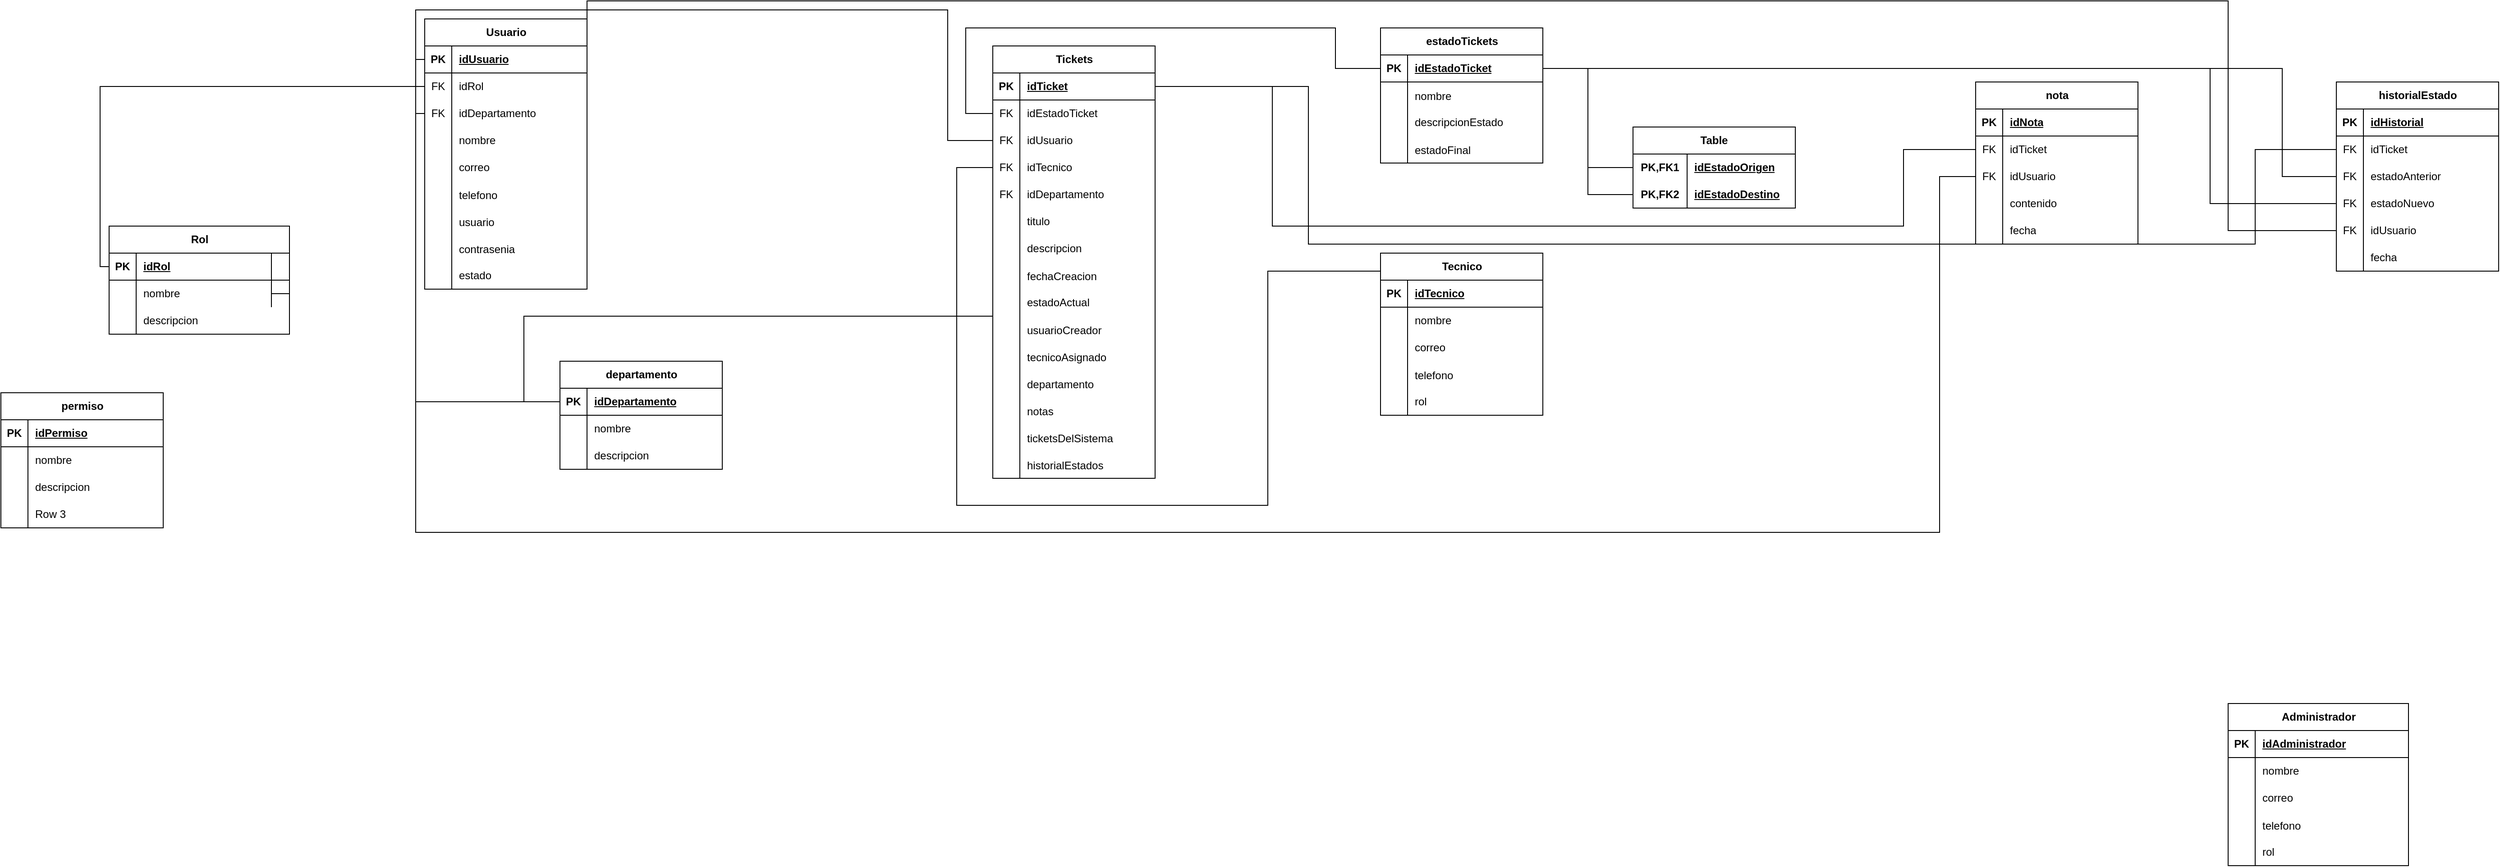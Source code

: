 <mxfile version="26.2.14">
  <diagram name="Página-1" id="phYiDicULMXlscIr7m0B">
    <mxGraphModel dx="1699" dy="497" grid="1" gridSize="10" guides="1" tooltips="1" connect="1" arrows="1" fold="1" page="1" pageScale="1" pageWidth="827" pageHeight="1169" math="0" shadow="0">
      <root>
        <mxCell id="0" />
        <mxCell id="1" parent="0" />
        <mxCell id="ewl5zzflTiiC9vLt1zJQ-43" value="Tecnico" style="shape=table;startSize=30;container=1;collapsible=1;childLayout=tableLayout;fixedRows=1;rowLines=0;fontStyle=1;align=center;resizeLast=1;html=1;" parent="1" vertex="1">
          <mxGeometry x="800" y="370" width="180" height="180" as="geometry" />
        </mxCell>
        <mxCell id="ewl5zzflTiiC9vLt1zJQ-44" value="" style="shape=tableRow;horizontal=0;startSize=0;swimlaneHead=0;swimlaneBody=0;fillColor=none;collapsible=0;dropTarget=0;points=[[0,0.5],[1,0.5]];portConstraint=eastwest;top=0;left=0;right=0;bottom=1;" parent="ewl5zzflTiiC9vLt1zJQ-43" vertex="1">
          <mxGeometry y="30" width="180" height="30" as="geometry" />
        </mxCell>
        <mxCell id="ewl5zzflTiiC9vLt1zJQ-45" value="PK" style="shape=partialRectangle;connectable=0;fillColor=none;top=0;left=0;bottom=0;right=0;fontStyle=1;overflow=hidden;whiteSpace=wrap;html=1;" parent="ewl5zzflTiiC9vLt1zJQ-44" vertex="1">
          <mxGeometry width="30" height="30" as="geometry">
            <mxRectangle width="30" height="30" as="alternateBounds" />
          </mxGeometry>
        </mxCell>
        <mxCell id="ewl5zzflTiiC9vLt1zJQ-46" value="idTecnico" style="shape=partialRectangle;connectable=0;fillColor=none;top=0;left=0;bottom=0;right=0;align=left;spacingLeft=6;fontStyle=5;overflow=hidden;whiteSpace=wrap;html=1;" parent="ewl5zzflTiiC9vLt1zJQ-44" vertex="1">
          <mxGeometry x="30" width="150" height="30" as="geometry">
            <mxRectangle width="150" height="30" as="alternateBounds" />
          </mxGeometry>
        </mxCell>
        <mxCell id="ewl5zzflTiiC9vLt1zJQ-47" value="" style="shape=tableRow;horizontal=0;startSize=0;swimlaneHead=0;swimlaneBody=0;fillColor=none;collapsible=0;dropTarget=0;points=[[0,0.5],[1,0.5]];portConstraint=eastwest;top=0;left=0;right=0;bottom=0;" parent="ewl5zzflTiiC9vLt1zJQ-43" vertex="1">
          <mxGeometry y="60" width="180" height="30" as="geometry" />
        </mxCell>
        <mxCell id="ewl5zzflTiiC9vLt1zJQ-48" value="" style="shape=partialRectangle;connectable=0;fillColor=none;top=0;left=0;bottom=0;right=0;editable=1;overflow=hidden;whiteSpace=wrap;html=1;" parent="ewl5zzflTiiC9vLt1zJQ-47" vertex="1">
          <mxGeometry width="30" height="30" as="geometry">
            <mxRectangle width="30" height="30" as="alternateBounds" />
          </mxGeometry>
        </mxCell>
        <mxCell id="ewl5zzflTiiC9vLt1zJQ-49" value="nombre" style="shape=partialRectangle;connectable=0;fillColor=none;top=0;left=0;bottom=0;right=0;align=left;spacingLeft=6;overflow=hidden;whiteSpace=wrap;html=1;" parent="ewl5zzflTiiC9vLt1zJQ-47" vertex="1">
          <mxGeometry x="30" width="150" height="30" as="geometry">
            <mxRectangle width="150" height="30" as="alternateBounds" />
          </mxGeometry>
        </mxCell>
        <mxCell id="ewl5zzflTiiC9vLt1zJQ-50" value="" style="shape=tableRow;horizontal=0;startSize=0;swimlaneHead=0;swimlaneBody=0;fillColor=none;collapsible=0;dropTarget=0;points=[[0,0.5],[1,0.5]];portConstraint=eastwest;top=0;left=0;right=0;bottom=0;" parent="ewl5zzflTiiC9vLt1zJQ-43" vertex="1">
          <mxGeometry y="90" width="180" height="30" as="geometry" />
        </mxCell>
        <mxCell id="ewl5zzflTiiC9vLt1zJQ-51" value="" style="shape=partialRectangle;connectable=0;fillColor=none;top=0;left=0;bottom=0;right=0;editable=1;overflow=hidden;whiteSpace=wrap;html=1;" parent="ewl5zzflTiiC9vLt1zJQ-50" vertex="1">
          <mxGeometry width="30" height="30" as="geometry">
            <mxRectangle width="30" height="30" as="alternateBounds" />
          </mxGeometry>
        </mxCell>
        <mxCell id="ewl5zzflTiiC9vLt1zJQ-52" value="correo" style="shape=partialRectangle;connectable=0;fillColor=none;top=0;left=0;bottom=0;right=0;align=left;spacingLeft=6;overflow=hidden;whiteSpace=wrap;html=1;" parent="ewl5zzflTiiC9vLt1zJQ-50" vertex="1">
          <mxGeometry x="30" width="150" height="30" as="geometry">
            <mxRectangle width="150" height="30" as="alternateBounds" />
          </mxGeometry>
        </mxCell>
        <mxCell id="ewl5zzflTiiC9vLt1zJQ-53" value="" style="shape=tableRow;horizontal=0;startSize=0;swimlaneHead=0;swimlaneBody=0;fillColor=none;collapsible=0;dropTarget=0;points=[[0,0.5],[1,0.5]];portConstraint=eastwest;top=0;left=0;right=0;bottom=0;" parent="ewl5zzflTiiC9vLt1zJQ-43" vertex="1">
          <mxGeometry y="120" width="180" height="30" as="geometry" />
        </mxCell>
        <mxCell id="ewl5zzflTiiC9vLt1zJQ-54" value="" style="shape=partialRectangle;connectable=0;fillColor=none;top=0;left=0;bottom=0;right=0;editable=1;overflow=hidden;" parent="ewl5zzflTiiC9vLt1zJQ-53" vertex="1">
          <mxGeometry width="30" height="30" as="geometry">
            <mxRectangle width="30" height="30" as="alternateBounds" />
          </mxGeometry>
        </mxCell>
        <mxCell id="ewl5zzflTiiC9vLt1zJQ-55" value="telefono" style="shape=partialRectangle;connectable=0;fillColor=none;top=0;left=0;bottom=0;right=0;align=left;spacingLeft=6;overflow=hidden;" parent="ewl5zzflTiiC9vLt1zJQ-53" vertex="1">
          <mxGeometry x="30" width="150" height="30" as="geometry">
            <mxRectangle width="150" height="30" as="alternateBounds" />
          </mxGeometry>
        </mxCell>
        <mxCell id="ewl5zzflTiiC9vLt1zJQ-56" value="" style="shape=tableRow;horizontal=0;startSize=0;swimlaneHead=0;swimlaneBody=0;fillColor=none;collapsible=0;dropTarget=0;points=[[0,0.5],[1,0.5]];portConstraint=eastwest;top=0;left=0;right=0;bottom=0;" parent="ewl5zzflTiiC9vLt1zJQ-43" vertex="1">
          <mxGeometry y="150" width="180" height="30" as="geometry" />
        </mxCell>
        <mxCell id="ewl5zzflTiiC9vLt1zJQ-57" value="" style="shape=partialRectangle;connectable=0;fillColor=none;top=0;left=0;bottom=0;right=0;editable=1;overflow=hidden;whiteSpace=wrap;html=1;" parent="ewl5zzflTiiC9vLt1zJQ-56" vertex="1">
          <mxGeometry width="30" height="30" as="geometry">
            <mxRectangle width="30" height="30" as="alternateBounds" />
          </mxGeometry>
        </mxCell>
        <mxCell id="ewl5zzflTiiC9vLt1zJQ-58" value="rol" style="shape=partialRectangle;connectable=0;fillColor=none;top=0;left=0;bottom=0;right=0;align=left;spacingLeft=6;overflow=hidden;whiteSpace=wrap;html=1;" parent="ewl5zzflTiiC9vLt1zJQ-56" vertex="1">
          <mxGeometry x="30" width="150" height="30" as="geometry">
            <mxRectangle width="150" height="30" as="alternateBounds" />
          </mxGeometry>
        </mxCell>
        <mxCell id="ewl5zzflTiiC9vLt1zJQ-59" value="Usuario" style="shape=table;startSize=30;container=1;collapsible=1;childLayout=tableLayout;fixedRows=1;rowLines=0;fontStyle=1;align=center;resizeLast=1;html=1;" parent="1" vertex="1">
          <mxGeometry x="-260" y="110" width="180" height="300" as="geometry" />
        </mxCell>
        <mxCell id="ewl5zzflTiiC9vLt1zJQ-60" value="" style="shape=tableRow;horizontal=0;startSize=0;swimlaneHead=0;swimlaneBody=0;fillColor=none;collapsible=0;dropTarget=0;points=[[0,0.5],[1,0.5]];portConstraint=eastwest;top=0;left=0;right=0;bottom=1;" parent="ewl5zzflTiiC9vLt1zJQ-59" vertex="1">
          <mxGeometry y="30" width="180" height="30" as="geometry" />
        </mxCell>
        <mxCell id="ewl5zzflTiiC9vLt1zJQ-61" value="PK" style="shape=partialRectangle;connectable=0;fillColor=none;top=0;left=0;bottom=0;right=0;fontStyle=1;overflow=hidden;whiteSpace=wrap;html=1;" parent="ewl5zzflTiiC9vLt1zJQ-60" vertex="1">
          <mxGeometry width="30" height="30" as="geometry">
            <mxRectangle width="30" height="30" as="alternateBounds" />
          </mxGeometry>
        </mxCell>
        <mxCell id="ewl5zzflTiiC9vLt1zJQ-62" value="idUsuario" style="shape=partialRectangle;connectable=0;fillColor=none;top=0;left=0;bottom=0;right=0;align=left;spacingLeft=6;fontStyle=5;overflow=hidden;whiteSpace=wrap;html=1;" parent="ewl5zzflTiiC9vLt1zJQ-60" vertex="1">
          <mxGeometry x="30" width="150" height="30" as="geometry">
            <mxRectangle width="150" height="30" as="alternateBounds" />
          </mxGeometry>
        </mxCell>
        <mxCell id="lTrSBfEk4j2QjGV1KPMm-36" value="" style="shape=tableRow;horizontal=0;startSize=0;swimlaneHead=0;swimlaneBody=0;fillColor=none;collapsible=0;dropTarget=0;points=[[0,0.5],[1,0.5]];portConstraint=eastwest;top=0;left=0;right=0;bottom=0;" parent="ewl5zzflTiiC9vLt1zJQ-59" vertex="1">
          <mxGeometry y="60" width="180" height="30" as="geometry" />
        </mxCell>
        <mxCell id="lTrSBfEk4j2QjGV1KPMm-37" value="FK" style="shape=partialRectangle;connectable=0;fillColor=none;top=0;left=0;bottom=0;right=0;fontStyle=0;overflow=hidden;whiteSpace=wrap;html=1;" parent="lTrSBfEk4j2QjGV1KPMm-36" vertex="1">
          <mxGeometry width="30" height="30" as="geometry">
            <mxRectangle width="30" height="30" as="alternateBounds" />
          </mxGeometry>
        </mxCell>
        <mxCell id="lTrSBfEk4j2QjGV1KPMm-38" value="idRol" style="shape=partialRectangle;connectable=0;fillColor=none;top=0;left=0;bottom=0;right=0;align=left;spacingLeft=6;fontStyle=0;overflow=hidden;whiteSpace=wrap;html=1;" parent="lTrSBfEk4j2QjGV1KPMm-36" vertex="1">
          <mxGeometry x="30" width="150" height="30" as="geometry">
            <mxRectangle width="150" height="30" as="alternateBounds" />
          </mxGeometry>
        </mxCell>
        <mxCell id="lTrSBfEk4j2QjGV1KPMm-33" value="" style="shape=tableRow;horizontal=0;startSize=0;swimlaneHead=0;swimlaneBody=0;fillColor=none;collapsible=0;dropTarget=0;points=[[0,0.5],[1,0.5]];portConstraint=eastwest;top=0;left=0;right=0;bottom=0;" parent="ewl5zzflTiiC9vLt1zJQ-59" vertex="1">
          <mxGeometry y="90" width="180" height="30" as="geometry" />
        </mxCell>
        <mxCell id="lTrSBfEk4j2QjGV1KPMm-34" value="FK" style="shape=partialRectangle;connectable=0;fillColor=none;top=0;left=0;bottom=0;right=0;fontStyle=0;overflow=hidden;whiteSpace=wrap;html=1;" parent="lTrSBfEk4j2QjGV1KPMm-33" vertex="1">
          <mxGeometry width="30" height="30" as="geometry">
            <mxRectangle width="30" height="30" as="alternateBounds" />
          </mxGeometry>
        </mxCell>
        <mxCell id="lTrSBfEk4j2QjGV1KPMm-35" value="idDepartamento" style="shape=partialRectangle;connectable=0;fillColor=none;top=0;left=0;bottom=0;right=0;align=left;spacingLeft=6;fontStyle=0;overflow=hidden;whiteSpace=wrap;html=1;" parent="lTrSBfEk4j2QjGV1KPMm-33" vertex="1">
          <mxGeometry x="30" width="150" height="30" as="geometry">
            <mxRectangle width="150" height="30" as="alternateBounds" />
          </mxGeometry>
        </mxCell>
        <mxCell id="ewl5zzflTiiC9vLt1zJQ-63" value="" style="shape=tableRow;horizontal=0;startSize=0;swimlaneHead=0;swimlaneBody=0;fillColor=none;collapsible=0;dropTarget=0;points=[[0,0.5],[1,0.5]];portConstraint=eastwest;top=0;left=0;right=0;bottom=0;" parent="ewl5zzflTiiC9vLt1zJQ-59" vertex="1">
          <mxGeometry y="120" width="180" height="30" as="geometry" />
        </mxCell>
        <mxCell id="ewl5zzflTiiC9vLt1zJQ-64" value="" style="shape=partialRectangle;connectable=0;fillColor=none;top=0;left=0;bottom=0;right=0;editable=1;overflow=hidden;whiteSpace=wrap;html=1;" parent="ewl5zzflTiiC9vLt1zJQ-63" vertex="1">
          <mxGeometry width="30" height="30" as="geometry">
            <mxRectangle width="30" height="30" as="alternateBounds" />
          </mxGeometry>
        </mxCell>
        <mxCell id="ewl5zzflTiiC9vLt1zJQ-65" value="nombre" style="shape=partialRectangle;connectable=0;fillColor=none;top=0;left=0;bottom=0;right=0;align=left;spacingLeft=6;overflow=hidden;whiteSpace=wrap;html=1;" parent="ewl5zzflTiiC9vLt1zJQ-63" vertex="1">
          <mxGeometry x="30" width="150" height="30" as="geometry">
            <mxRectangle width="150" height="30" as="alternateBounds" />
          </mxGeometry>
        </mxCell>
        <mxCell id="ewl5zzflTiiC9vLt1zJQ-66" value="" style="shape=tableRow;horizontal=0;startSize=0;swimlaneHead=0;swimlaneBody=0;fillColor=none;collapsible=0;dropTarget=0;points=[[0,0.5],[1,0.5]];portConstraint=eastwest;top=0;left=0;right=0;bottom=0;" parent="ewl5zzflTiiC9vLt1zJQ-59" vertex="1">
          <mxGeometry y="150" width="180" height="30" as="geometry" />
        </mxCell>
        <mxCell id="ewl5zzflTiiC9vLt1zJQ-67" value="" style="shape=partialRectangle;connectable=0;fillColor=none;top=0;left=0;bottom=0;right=0;editable=1;overflow=hidden;whiteSpace=wrap;html=1;" parent="ewl5zzflTiiC9vLt1zJQ-66" vertex="1">
          <mxGeometry width="30" height="30" as="geometry">
            <mxRectangle width="30" height="30" as="alternateBounds" />
          </mxGeometry>
        </mxCell>
        <mxCell id="ewl5zzflTiiC9vLt1zJQ-68" value="correo" style="shape=partialRectangle;connectable=0;fillColor=none;top=0;left=0;bottom=0;right=0;align=left;spacingLeft=6;overflow=hidden;whiteSpace=wrap;html=1;" parent="ewl5zzflTiiC9vLt1zJQ-66" vertex="1">
          <mxGeometry x="30" width="150" height="30" as="geometry">
            <mxRectangle width="150" height="30" as="alternateBounds" />
          </mxGeometry>
        </mxCell>
        <mxCell id="ewl5zzflTiiC9vLt1zJQ-69" value="" style="shape=tableRow;horizontal=0;startSize=0;swimlaneHead=0;swimlaneBody=0;fillColor=none;collapsible=0;dropTarget=0;points=[[0,0.5],[1,0.5]];portConstraint=eastwest;top=0;left=0;right=0;bottom=0;" parent="ewl5zzflTiiC9vLt1zJQ-59" vertex="1">
          <mxGeometry y="180" width="180" height="30" as="geometry" />
        </mxCell>
        <mxCell id="ewl5zzflTiiC9vLt1zJQ-70" value="" style="shape=partialRectangle;connectable=0;fillColor=none;top=0;left=0;bottom=0;right=0;editable=1;overflow=hidden;" parent="ewl5zzflTiiC9vLt1zJQ-69" vertex="1">
          <mxGeometry width="30" height="30" as="geometry">
            <mxRectangle width="30" height="30" as="alternateBounds" />
          </mxGeometry>
        </mxCell>
        <mxCell id="ewl5zzflTiiC9vLt1zJQ-71" value="telefono" style="shape=partialRectangle;connectable=0;fillColor=none;top=0;left=0;bottom=0;right=0;align=left;spacingLeft=6;overflow=hidden;" parent="ewl5zzflTiiC9vLt1zJQ-69" vertex="1">
          <mxGeometry x="30" width="150" height="30" as="geometry">
            <mxRectangle width="150" height="30" as="alternateBounds" />
          </mxGeometry>
        </mxCell>
        <mxCell id="lTrSBfEk4j2QjGV1KPMm-27" value="" style="shape=tableRow;horizontal=0;startSize=0;swimlaneHead=0;swimlaneBody=0;fillColor=none;collapsible=0;dropTarget=0;points=[[0,0.5],[1,0.5]];portConstraint=eastwest;top=0;left=0;right=0;bottom=0;" parent="ewl5zzflTiiC9vLt1zJQ-59" vertex="1">
          <mxGeometry y="210" width="180" height="30" as="geometry" />
        </mxCell>
        <mxCell id="lTrSBfEk4j2QjGV1KPMm-28" value="" style="shape=partialRectangle;connectable=0;fillColor=none;top=0;left=0;bottom=0;right=0;editable=1;overflow=hidden;" parent="lTrSBfEk4j2QjGV1KPMm-27" vertex="1">
          <mxGeometry width="30" height="30" as="geometry">
            <mxRectangle width="30" height="30" as="alternateBounds" />
          </mxGeometry>
        </mxCell>
        <mxCell id="lTrSBfEk4j2QjGV1KPMm-29" value="usuario" style="shape=partialRectangle;connectable=0;fillColor=none;top=0;left=0;bottom=0;right=0;align=left;spacingLeft=6;overflow=hidden;" parent="lTrSBfEk4j2QjGV1KPMm-27" vertex="1">
          <mxGeometry x="30" width="150" height="30" as="geometry">
            <mxRectangle width="150" height="30" as="alternateBounds" />
          </mxGeometry>
        </mxCell>
        <mxCell id="lTrSBfEk4j2QjGV1KPMm-30" value="" style="shape=tableRow;horizontal=0;startSize=0;swimlaneHead=0;swimlaneBody=0;fillColor=none;collapsible=0;dropTarget=0;points=[[0,0.5],[1,0.5]];portConstraint=eastwest;top=0;left=0;right=0;bottom=0;" parent="ewl5zzflTiiC9vLt1zJQ-59" vertex="1">
          <mxGeometry y="240" width="180" height="30" as="geometry" />
        </mxCell>
        <mxCell id="lTrSBfEk4j2QjGV1KPMm-31" value="" style="shape=partialRectangle;connectable=0;fillColor=none;top=0;left=0;bottom=0;right=0;editable=1;overflow=hidden;" parent="lTrSBfEk4j2QjGV1KPMm-30" vertex="1">
          <mxGeometry width="30" height="30" as="geometry">
            <mxRectangle width="30" height="30" as="alternateBounds" />
          </mxGeometry>
        </mxCell>
        <mxCell id="lTrSBfEk4j2QjGV1KPMm-32" value="contrasenia" style="shape=partialRectangle;connectable=0;fillColor=none;top=0;left=0;bottom=0;right=0;align=left;spacingLeft=6;overflow=hidden;" parent="lTrSBfEk4j2QjGV1KPMm-30" vertex="1">
          <mxGeometry x="30" width="150" height="30" as="geometry">
            <mxRectangle width="150" height="30" as="alternateBounds" />
          </mxGeometry>
        </mxCell>
        <mxCell id="ewl5zzflTiiC9vLt1zJQ-72" value="" style="shape=tableRow;horizontal=0;startSize=0;swimlaneHead=0;swimlaneBody=0;fillColor=none;collapsible=0;dropTarget=0;points=[[0,0.5],[1,0.5]];portConstraint=eastwest;top=0;left=0;right=0;bottom=0;" parent="ewl5zzflTiiC9vLt1zJQ-59" vertex="1">
          <mxGeometry y="270" width="180" height="30" as="geometry" />
        </mxCell>
        <mxCell id="ewl5zzflTiiC9vLt1zJQ-73" value="" style="shape=partialRectangle;connectable=0;fillColor=none;top=0;left=0;bottom=0;right=0;editable=1;overflow=hidden;whiteSpace=wrap;html=1;" parent="ewl5zzflTiiC9vLt1zJQ-72" vertex="1">
          <mxGeometry width="30" height="30" as="geometry">
            <mxRectangle width="30" height="30" as="alternateBounds" />
          </mxGeometry>
        </mxCell>
        <mxCell id="ewl5zzflTiiC9vLt1zJQ-74" value="estado" style="shape=partialRectangle;connectable=0;fillColor=none;top=0;left=0;bottom=0;right=0;align=left;spacingLeft=6;overflow=hidden;whiteSpace=wrap;html=1;" parent="ewl5zzflTiiC9vLt1zJQ-72" vertex="1">
          <mxGeometry x="30" width="150" height="30" as="geometry">
            <mxRectangle width="150" height="30" as="alternateBounds" />
          </mxGeometry>
        </mxCell>
        <mxCell id="ewl5zzflTiiC9vLt1zJQ-75" value="Administrador" style="shape=table;startSize=30;container=1;collapsible=1;childLayout=tableLayout;fixedRows=1;rowLines=0;fontStyle=1;align=center;resizeLast=1;html=1;" parent="1" vertex="1">
          <mxGeometry x="1740" y="870" width="200" height="180" as="geometry" />
        </mxCell>
        <mxCell id="ewl5zzflTiiC9vLt1zJQ-76" value="" style="shape=tableRow;horizontal=0;startSize=0;swimlaneHead=0;swimlaneBody=0;fillColor=none;collapsible=0;dropTarget=0;points=[[0,0.5],[1,0.5]];portConstraint=eastwest;top=0;left=0;right=0;bottom=1;" parent="ewl5zzflTiiC9vLt1zJQ-75" vertex="1">
          <mxGeometry y="30" width="200" height="30" as="geometry" />
        </mxCell>
        <mxCell id="ewl5zzflTiiC9vLt1zJQ-77" value="PK" style="shape=partialRectangle;connectable=0;fillColor=none;top=0;left=0;bottom=0;right=0;fontStyle=1;overflow=hidden;whiteSpace=wrap;html=1;" parent="ewl5zzflTiiC9vLt1zJQ-76" vertex="1">
          <mxGeometry width="30" height="30" as="geometry">
            <mxRectangle width="30" height="30" as="alternateBounds" />
          </mxGeometry>
        </mxCell>
        <mxCell id="ewl5zzflTiiC9vLt1zJQ-78" value="idAdministrador" style="shape=partialRectangle;connectable=0;fillColor=none;top=0;left=0;bottom=0;right=0;align=left;spacingLeft=6;fontStyle=5;overflow=hidden;whiteSpace=wrap;html=1;" parent="ewl5zzflTiiC9vLt1zJQ-76" vertex="1">
          <mxGeometry x="30" width="170" height="30" as="geometry">
            <mxRectangle width="170" height="30" as="alternateBounds" />
          </mxGeometry>
        </mxCell>
        <mxCell id="ewl5zzflTiiC9vLt1zJQ-79" value="" style="shape=tableRow;horizontal=0;startSize=0;swimlaneHead=0;swimlaneBody=0;fillColor=none;collapsible=0;dropTarget=0;points=[[0,0.5],[1,0.5]];portConstraint=eastwest;top=0;left=0;right=0;bottom=0;" parent="ewl5zzflTiiC9vLt1zJQ-75" vertex="1">
          <mxGeometry y="60" width="200" height="30" as="geometry" />
        </mxCell>
        <mxCell id="ewl5zzflTiiC9vLt1zJQ-80" value="" style="shape=partialRectangle;connectable=0;fillColor=none;top=0;left=0;bottom=0;right=0;editable=1;overflow=hidden;whiteSpace=wrap;html=1;" parent="ewl5zzflTiiC9vLt1zJQ-79" vertex="1">
          <mxGeometry width="30" height="30" as="geometry">
            <mxRectangle width="30" height="30" as="alternateBounds" />
          </mxGeometry>
        </mxCell>
        <mxCell id="ewl5zzflTiiC9vLt1zJQ-81" value="nombre" style="shape=partialRectangle;connectable=0;fillColor=none;top=0;left=0;bottom=0;right=0;align=left;spacingLeft=6;overflow=hidden;whiteSpace=wrap;html=1;" parent="ewl5zzflTiiC9vLt1zJQ-79" vertex="1">
          <mxGeometry x="30" width="170" height="30" as="geometry">
            <mxRectangle width="170" height="30" as="alternateBounds" />
          </mxGeometry>
        </mxCell>
        <mxCell id="ewl5zzflTiiC9vLt1zJQ-82" value="" style="shape=tableRow;horizontal=0;startSize=0;swimlaneHead=0;swimlaneBody=0;fillColor=none;collapsible=0;dropTarget=0;points=[[0,0.5],[1,0.5]];portConstraint=eastwest;top=0;left=0;right=0;bottom=0;" parent="ewl5zzflTiiC9vLt1zJQ-75" vertex="1">
          <mxGeometry y="90" width="200" height="30" as="geometry" />
        </mxCell>
        <mxCell id="ewl5zzflTiiC9vLt1zJQ-83" value="" style="shape=partialRectangle;connectable=0;fillColor=none;top=0;left=0;bottom=0;right=0;editable=1;overflow=hidden;whiteSpace=wrap;html=1;" parent="ewl5zzflTiiC9vLt1zJQ-82" vertex="1">
          <mxGeometry width="30" height="30" as="geometry">
            <mxRectangle width="30" height="30" as="alternateBounds" />
          </mxGeometry>
        </mxCell>
        <mxCell id="ewl5zzflTiiC9vLt1zJQ-84" value="correo" style="shape=partialRectangle;connectable=0;fillColor=none;top=0;left=0;bottom=0;right=0;align=left;spacingLeft=6;overflow=hidden;whiteSpace=wrap;html=1;" parent="ewl5zzflTiiC9vLt1zJQ-82" vertex="1">
          <mxGeometry x="30" width="170" height="30" as="geometry">
            <mxRectangle width="170" height="30" as="alternateBounds" />
          </mxGeometry>
        </mxCell>
        <mxCell id="ewl5zzflTiiC9vLt1zJQ-85" value="" style="shape=tableRow;horizontal=0;startSize=0;swimlaneHead=0;swimlaneBody=0;fillColor=none;collapsible=0;dropTarget=0;points=[[0,0.5],[1,0.5]];portConstraint=eastwest;top=0;left=0;right=0;bottom=0;" parent="ewl5zzflTiiC9vLt1zJQ-75" vertex="1">
          <mxGeometry y="120" width="200" height="30" as="geometry" />
        </mxCell>
        <mxCell id="ewl5zzflTiiC9vLt1zJQ-86" value="" style="shape=partialRectangle;connectable=0;fillColor=none;top=0;left=0;bottom=0;right=0;editable=1;overflow=hidden;" parent="ewl5zzflTiiC9vLt1zJQ-85" vertex="1">
          <mxGeometry width="30" height="30" as="geometry">
            <mxRectangle width="30" height="30" as="alternateBounds" />
          </mxGeometry>
        </mxCell>
        <mxCell id="ewl5zzflTiiC9vLt1zJQ-87" value="telefono" style="shape=partialRectangle;connectable=0;fillColor=none;top=0;left=0;bottom=0;right=0;align=left;spacingLeft=6;overflow=hidden;" parent="ewl5zzflTiiC9vLt1zJQ-85" vertex="1">
          <mxGeometry x="30" width="170" height="30" as="geometry">
            <mxRectangle width="170" height="30" as="alternateBounds" />
          </mxGeometry>
        </mxCell>
        <mxCell id="ewl5zzflTiiC9vLt1zJQ-88" value="" style="shape=tableRow;horizontal=0;startSize=0;swimlaneHead=0;swimlaneBody=0;fillColor=none;collapsible=0;dropTarget=0;points=[[0,0.5],[1,0.5]];portConstraint=eastwest;top=0;left=0;right=0;bottom=0;" parent="ewl5zzflTiiC9vLt1zJQ-75" vertex="1">
          <mxGeometry y="150" width="200" height="30" as="geometry" />
        </mxCell>
        <mxCell id="ewl5zzflTiiC9vLt1zJQ-89" value="" style="shape=partialRectangle;connectable=0;fillColor=none;top=0;left=0;bottom=0;right=0;editable=1;overflow=hidden;whiteSpace=wrap;html=1;" parent="ewl5zzflTiiC9vLt1zJQ-88" vertex="1">
          <mxGeometry width="30" height="30" as="geometry">
            <mxRectangle width="30" height="30" as="alternateBounds" />
          </mxGeometry>
        </mxCell>
        <mxCell id="ewl5zzflTiiC9vLt1zJQ-90" value="rol" style="shape=partialRectangle;connectable=0;fillColor=none;top=0;left=0;bottom=0;right=0;align=left;spacingLeft=6;overflow=hidden;whiteSpace=wrap;html=1;" parent="ewl5zzflTiiC9vLt1zJQ-88" vertex="1">
          <mxGeometry x="30" width="170" height="30" as="geometry">
            <mxRectangle width="170" height="30" as="alternateBounds" />
          </mxGeometry>
        </mxCell>
        <mxCell id="ewl5zzflTiiC9vLt1zJQ-91" value="Tickets" style="shape=table;startSize=30;container=1;collapsible=1;childLayout=tableLayout;fixedRows=1;rowLines=0;fontStyle=1;align=center;resizeLast=1;html=1;" parent="1" vertex="1">
          <mxGeometry x="370" y="140" width="180" height="480" as="geometry" />
        </mxCell>
        <mxCell id="ewl5zzflTiiC9vLt1zJQ-92" value="" style="shape=tableRow;horizontal=0;startSize=0;swimlaneHead=0;swimlaneBody=0;fillColor=none;collapsible=0;dropTarget=0;points=[[0,0.5],[1,0.5]];portConstraint=eastwest;top=0;left=0;right=0;bottom=1;" parent="ewl5zzflTiiC9vLt1zJQ-91" vertex="1">
          <mxGeometry y="30" width="180" height="30" as="geometry" />
        </mxCell>
        <mxCell id="ewl5zzflTiiC9vLt1zJQ-93" value="PK" style="shape=partialRectangle;connectable=0;fillColor=none;top=0;left=0;bottom=0;right=0;fontStyle=1;overflow=hidden;whiteSpace=wrap;html=1;" parent="ewl5zzflTiiC9vLt1zJQ-92" vertex="1">
          <mxGeometry width="30" height="30" as="geometry">
            <mxRectangle width="30" height="30" as="alternateBounds" />
          </mxGeometry>
        </mxCell>
        <mxCell id="ewl5zzflTiiC9vLt1zJQ-94" value="idTicket" style="shape=partialRectangle;connectable=0;fillColor=none;top=0;left=0;bottom=0;right=0;align=left;spacingLeft=6;fontStyle=5;overflow=hidden;whiteSpace=wrap;html=1;" parent="ewl5zzflTiiC9vLt1zJQ-92" vertex="1">
          <mxGeometry x="30" width="150" height="30" as="geometry">
            <mxRectangle width="150" height="30" as="alternateBounds" />
          </mxGeometry>
        </mxCell>
        <mxCell id="lTrSBfEk4j2QjGV1KPMm-61" value="" style="shape=tableRow;horizontal=0;startSize=0;swimlaneHead=0;swimlaneBody=0;fillColor=none;collapsible=0;dropTarget=0;points=[[0,0.5],[1,0.5]];portConstraint=eastwest;top=0;left=0;right=0;bottom=0;" parent="ewl5zzflTiiC9vLt1zJQ-91" vertex="1">
          <mxGeometry y="60" width="180" height="30" as="geometry" />
        </mxCell>
        <mxCell id="lTrSBfEk4j2QjGV1KPMm-62" value="FK" style="shape=partialRectangle;connectable=0;fillColor=none;top=0;left=0;bottom=0;right=0;fontStyle=0;overflow=hidden;whiteSpace=wrap;html=1;" parent="lTrSBfEk4j2QjGV1KPMm-61" vertex="1">
          <mxGeometry width="30" height="30" as="geometry">
            <mxRectangle width="30" height="30" as="alternateBounds" />
          </mxGeometry>
        </mxCell>
        <mxCell id="lTrSBfEk4j2QjGV1KPMm-63" value="idEstadoTicket" style="shape=partialRectangle;connectable=0;fillColor=none;top=0;left=0;bottom=0;right=0;align=left;spacingLeft=6;fontStyle=0;overflow=hidden;whiteSpace=wrap;html=1;" parent="lTrSBfEk4j2QjGV1KPMm-61" vertex="1">
          <mxGeometry x="30" width="150" height="30" as="geometry">
            <mxRectangle width="150" height="30" as="alternateBounds" />
          </mxGeometry>
        </mxCell>
        <mxCell id="lTrSBfEk4j2QjGV1KPMm-55" value="" style="shape=tableRow;horizontal=0;startSize=0;swimlaneHead=0;swimlaneBody=0;fillColor=none;collapsible=0;dropTarget=0;points=[[0,0.5],[1,0.5]];portConstraint=eastwest;top=0;left=0;right=0;bottom=0;" parent="ewl5zzflTiiC9vLt1zJQ-91" vertex="1">
          <mxGeometry y="90" width="180" height="30" as="geometry" />
        </mxCell>
        <mxCell id="lTrSBfEk4j2QjGV1KPMm-56" value="FK" style="shape=partialRectangle;connectable=0;fillColor=none;top=0;left=0;bottom=0;right=0;fontStyle=0;overflow=hidden;whiteSpace=wrap;html=1;" parent="lTrSBfEk4j2QjGV1KPMm-55" vertex="1">
          <mxGeometry width="30" height="30" as="geometry">
            <mxRectangle width="30" height="30" as="alternateBounds" />
          </mxGeometry>
        </mxCell>
        <mxCell id="lTrSBfEk4j2QjGV1KPMm-57" value="idUsuario" style="shape=partialRectangle;connectable=0;fillColor=none;top=0;left=0;bottom=0;right=0;align=left;spacingLeft=6;fontStyle=0;overflow=hidden;whiteSpace=wrap;html=1;" parent="lTrSBfEk4j2QjGV1KPMm-55" vertex="1">
          <mxGeometry x="30" width="150" height="30" as="geometry">
            <mxRectangle width="150" height="30" as="alternateBounds" />
          </mxGeometry>
        </mxCell>
        <mxCell id="lTrSBfEk4j2QjGV1KPMm-58" value="" style="shape=tableRow;horizontal=0;startSize=0;swimlaneHead=0;swimlaneBody=0;fillColor=none;collapsible=0;dropTarget=0;points=[[0,0.5],[1,0.5]];portConstraint=eastwest;top=0;left=0;right=0;bottom=0;" parent="ewl5zzflTiiC9vLt1zJQ-91" vertex="1">
          <mxGeometry y="120" width="180" height="30" as="geometry" />
        </mxCell>
        <mxCell id="lTrSBfEk4j2QjGV1KPMm-59" value="FK" style="shape=partialRectangle;connectable=0;fillColor=none;top=0;left=0;bottom=0;right=0;fontStyle=0;overflow=hidden;whiteSpace=wrap;html=1;" parent="lTrSBfEk4j2QjGV1KPMm-58" vertex="1">
          <mxGeometry width="30" height="30" as="geometry">
            <mxRectangle width="30" height="30" as="alternateBounds" />
          </mxGeometry>
        </mxCell>
        <mxCell id="lTrSBfEk4j2QjGV1KPMm-60" value="idTecnico" style="shape=partialRectangle;connectable=0;fillColor=none;top=0;left=0;bottom=0;right=0;align=left;spacingLeft=6;fontStyle=0;overflow=hidden;whiteSpace=wrap;html=1;" parent="lTrSBfEk4j2QjGV1KPMm-58" vertex="1">
          <mxGeometry x="30" width="150" height="30" as="geometry">
            <mxRectangle width="150" height="30" as="alternateBounds" />
          </mxGeometry>
        </mxCell>
        <mxCell id="lTrSBfEk4j2QjGV1KPMm-52" value="" style="shape=tableRow;horizontal=0;startSize=0;swimlaneHead=0;swimlaneBody=0;fillColor=none;collapsible=0;dropTarget=0;points=[[0,0.5],[1,0.5]];portConstraint=eastwest;top=0;left=0;right=0;bottom=0;" parent="ewl5zzflTiiC9vLt1zJQ-91" vertex="1">
          <mxGeometry y="150" width="180" height="30" as="geometry" />
        </mxCell>
        <mxCell id="lTrSBfEk4j2QjGV1KPMm-53" value="FK" style="shape=partialRectangle;connectable=0;fillColor=none;top=0;left=0;bottom=0;right=0;fontStyle=0;overflow=hidden;whiteSpace=wrap;html=1;" parent="lTrSBfEk4j2QjGV1KPMm-52" vertex="1">
          <mxGeometry width="30" height="30" as="geometry">
            <mxRectangle width="30" height="30" as="alternateBounds" />
          </mxGeometry>
        </mxCell>
        <mxCell id="lTrSBfEk4j2QjGV1KPMm-54" value="idDepartamento" style="shape=partialRectangle;connectable=0;fillColor=none;top=0;left=0;bottom=0;right=0;align=left;spacingLeft=6;fontStyle=0;overflow=hidden;whiteSpace=wrap;html=1;" parent="lTrSBfEk4j2QjGV1KPMm-52" vertex="1">
          <mxGeometry x="30" width="150" height="30" as="geometry">
            <mxRectangle width="150" height="30" as="alternateBounds" />
          </mxGeometry>
        </mxCell>
        <mxCell id="ewl5zzflTiiC9vLt1zJQ-95" value="" style="shape=tableRow;horizontal=0;startSize=0;swimlaneHead=0;swimlaneBody=0;fillColor=none;collapsible=0;dropTarget=0;points=[[0,0.5],[1,0.5]];portConstraint=eastwest;top=0;left=0;right=0;bottom=0;" parent="ewl5zzflTiiC9vLt1zJQ-91" vertex="1">
          <mxGeometry y="180" width="180" height="30" as="geometry" />
        </mxCell>
        <mxCell id="ewl5zzflTiiC9vLt1zJQ-96" value="" style="shape=partialRectangle;connectable=0;fillColor=none;top=0;left=0;bottom=0;right=0;editable=1;overflow=hidden;whiteSpace=wrap;html=1;" parent="ewl5zzflTiiC9vLt1zJQ-95" vertex="1">
          <mxGeometry width="30" height="30" as="geometry">
            <mxRectangle width="30" height="30" as="alternateBounds" />
          </mxGeometry>
        </mxCell>
        <mxCell id="ewl5zzflTiiC9vLt1zJQ-97" value="titulo" style="shape=partialRectangle;connectable=0;fillColor=none;top=0;left=0;bottom=0;right=0;align=left;spacingLeft=6;overflow=hidden;whiteSpace=wrap;html=1;" parent="ewl5zzflTiiC9vLt1zJQ-95" vertex="1">
          <mxGeometry x="30" width="150" height="30" as="geometry">
            <mxRectangle width="150" height="30" as="alternateBounds" />
          </mxGeometry>
        </mxCell>
        <mxCell id="ewl5zzflTiiC9vLt1zJQ-98" value="" style="shape=tableRow;horizontal=0;startSize=0;swimlaneHead=0;swimlaneBody=0;fillColor=none;collapsible=0;dropTarget=0;points=[[0,0.5],[1,0.5]];portConstraint=eastwest;top=0;left=0;right=0;bottom=0;" parent="ewl5zzflTiiC9vLt1zJQ-91" vertex="1">
          <mxGeometry y="210" width="180" height="30" as="geometry" />
        </mxCell>
        <mxCell id="ewl5zzflTiiC9vLt1zJQ-99" value="" style="shape=partialRectangle;connectable=0;fillColor=none;top=0;left=0;bottom=0;right=0;editable=1;overflow=hidden;whiteSpace=wrap;html=1;" parent="ewl5zzflTiiC9vLt1zJQ-98" vertex="1">
          <mxGeometry width="30" height="30" as="geometry">
            <mxRectangle width="30" height="30" as="alternateBounds" />
          </mxGeometry>
        </mxCell>
        <mxCell id="ewl5zzflTiiC9vLt1zJQ-100" value="descripcion" style="shape=partialRectangle;connectable=0;fillColor=none;top=0;left=0;bottom=0;right=0;align=left;spacingLeft=6;overflow=hidden;whiteSpace=wrap;html=1;" parent="ewl5zzflTiiC9vLt1zJQ-98" vertex="1">
          <mxGeometry x="30" width="150" height="30" as="geometry">
            <mxRectangle width="150" height="30" as="alternateBounds" />
          </mxGeometry>
        </mxCell>
        <mxCell id="ewl5zzflTiiC9vLt1zJQ-101" value="" style="shape=tableRow;horizontal=0;startSize=0;swimlaneHead=0;swimlaneBody=0;fillColor=none;collapsible=0;dropTarget=0;points=[[0,0.5],[1,0.5]];portConstraint=eastwest;top=0;left=0;right=0;bottom=0;" parent="ewl5zzflTiiC9vLt1zJQ-91" vertex="1">
          <mxGeometry y="240" width="180" height="30" as="geometry" />
        </mxCell>
        <mxCell id="ewl5zzflTiiC9vLt1zJQ-102" value="" style="shape=partialRectangle;connectable=0;fillColor=none;top=0;left=0;bottom=0;right=0;editable=1;overflow=hidden;" parent="ewl5zzflTiiC9vLt1zJQ-101" vertex="1">
          <mxGeometry width="30" height="30" as="geometry">
            <mxRectangle width="30" height="30" as="alternateBounds" />
          </mxGeometry>
        </mxCell>
        <mxCell id="ewl5zzflTiiC9vLt1zJQ-103" value="fechaCreacion" style="shape=partialRectangle;connectable=0;fillColor=none;top=0;left=0;bottom=0;right=0;align=left;spacingLeft=6;overflow=hidden;" parent="ewl5zzflTiiC9vLt1zJQ-101" vertex="1">
          <mxGeometry x="30" width="150" height="30" as="geometry">
            <mxRectangle width="150" height="30" as="alternateBounds" />
          </mxGeometry>
        </mxCell>
        <mxCell id="ewl5zzflTiiC9vLt1zJQ-104" value="" style="shape=tableRow;horizontal=0;startSize=0;swimlaneHead=0;swimlaneBody=0;fillColor=none;collapsible=0;dropTarget=0;points=[[0,0.5],[1,0.5]];portConstraint=eastwest;top=0;left=0;right=0;bottom=0;" parent="ewl5zzflTiiC9vLt1zJQ-91" vertex="1">
          <mxGeometry y="270" width="180" height="30" as="geometry" />
        </mxCell>
        <mxCell id="ewl5zzflTiiC9vLt1zJQ-105" value="" style="shape=partialRectangle;connectable=0;fillColor=none;top=0;left=0;bottom=0;right=0;editable=1;overflow=hidden;whiteSpace=wrap;html=1;" parent="ewl5zzflTiiC9vLt1zJQ-104" vertex="1">
          <mxGeometry width="30" height="30" as="geometry">
            <mxRectangle width="30" height="30" as="alternateBounds" />
          </mxGeometry>
        </mxCell>
        <mxCell id="ewl5zzflTiiC9vLt1zJQ-106" value="estadoActual" style="shape=partialRectangle;connectable=0;fillColor=none;top=0;left=0;bottom=0;right=0;align=left;spacingLeft=6;overflow=hidden;whiteSpace=wrap;html=1;" parent="ewl5zzflTiiC9vLt1zJQ-104" vertex="1">
          <mxGeometry x="30" width="150" height="30" as="geometry">
            <mxRectangle width="150" height="30" as="alternateBounds" />
          </mxGeometry>
        </mxCell>
        <mxCell id="ewl5zzflTiiC9vLt1zJQ-114" value="" style="shape=tableRow;horizontal=0;startSize=0;swimlaneHead=0;swimlaneBody=0;fillColor=none;collapsible=0;dropTarget=0;points=[[0,0.5],[1,0.5]];portConstraint=eastwest;top=0;left=0;right=0;bottom=0;" parent="ewl5zzflTiiC9vLt1zJQ-91" vertex="1">
          <mxGeometry y="300" width="180" height="30" as="geometry" />
        </mxCell>
        <mxCell id="ewl5zzflTiiC9vLt1zJQ-115" value="" style="shape=partialRectangle;connectable=0;fillColor=none;top=0;left=0;bottom=0;right=0;editable=1;overflow=hidden;" parent="ewl5zzflTiiC9vLt1zJQ-114" vertex="1">
          <mxGeometry width="30" height="30" as="geometry">
            <mxRectangle width="30" height="30" as="alternateBounds" />
          </mxGeometry>
        </mxCell>
        <mxCell id="ewl5zzflTiiC9vLt1zJQ-116" value="usuarioCreador" style="shape=partialRectangle;connectable=0;fillColor=none;top=0;left=0;bottom=0;right=0;align=left;spacingLeft=6;overflow=hidden;" parent="ewl5zzflTiiC9vLt1zJQ-114" vertex="1">
          <mxGeometry x="30" width="150" height="30" as="geometry">
            <mxRectangle width="150" height="30" as="alternateBounds" />
          </mxGeometry>
        </mxCell>
        <mxCell id="ewl5zzflTiiC9vLt1zJQ-120" value="" style="shape=tableRow;horizontal=0;startSize=0;swimlaneHead=0;swimlaneBody=0;fillColor=none;collapsible=0;dropTarget=0;points=[[0,0.5],[1,0.5]];portConstraint=eastwest;top=0;left=0;right=0;bottom=0;" parent="ewl5zzflTiiC9vLt1zJQ-91" vertex="1">
          <mxGeometry y="330" width="180" height="30" as="geometry" />
        </mxCell>
        <mxCell id="ewl5zzflTiiC9vLt1zJQ-121" value="" style="shape=partialRectangle;connectable=0;fillColor=none;top=0;left=0;bottom=0;right=0;editable=1;overflow=hidden;" parent="ewl5zzflTiiC9vLt1zJQ-120" vertex="1">
          <mxGeometry width="30" height="30" as="geometry">
            <mxRectangle width="30" height="30" as="alternateBounds" />
          </mxGeometry>
        </mxCell>
        <mxCell id="ewl5zzflTiiC9vLt1zJQ-122" value="tecnicoAsignado" style="shape=partialRectangle;connectable=0;fillColor=none;top=0;left=0;bottom=0;right=0;align=left;spacingLeft=6;overflow=hidden;" parent="ewl5zzflTiiC9vLt1zJQ-120" vertex="1">
          <mxGeometry x="30" width="150" height="30" as="geometry">
            <mxRectangle width="150" height="30" as="alternateBounds" />
          </mxGeometry>
        </mxCell>
        <mxCell id="ewl5zzflTiiC9vLt1zJQ-126" value="" style="shape=tableRow;horizontal=0;startSize=0;swimlaneHead=0;swimlaneBody=0;fillColor=none;collapsible=0;dropTarget=0;points=[[0,0.5],[1,0.5]];portConstraint=eastwest;top=0;left=0;right=0;bottom=0;" parent="ewl5zzflTiiC9vLt1zJQ-91" vertex="1">
          <mxGeometry y="360" width="180" height="30" as="geometry" />
        </mxCell>
        <mxCell id="ewl5zzflTiiC9vLt1zJQ-127" value="" style="shape=partialRectangle;connectable=0;fillColor=none;top=0;left=0;bottom=0;right=0;editable=1;overflow=hidden;" parent="ewl5zzflTiiC9vLt1zJQ-126" vertex="1">
          <mxGeometry width="30" height="30" as="geometry">
            <mxRectangle width="30" height="30" as="alternateBounds" />
          </mxGeometry>
        </mxCell>
        <mxCell id="ewl5zzflTiiC9vLt1zJQ-128" value="departamento" style="shape=partialRectangle;connectable=0;fillColor=none;top=0;left=0;bottom=0;right=0;align=left;spacingLeft=6;overflow=hidden;" parent="ewl5zzflTiiC9vLt1zJQ-126" vertex="1">
          <mxGeometry x="30" width="150" height="30" as="geometry">
            <mxRectangle width="150" height="30" as="alternateBounds" />
          </mxGeometry>
        </mxCell>
        <mxCell id="ewl5zzflTiiC9vLt1zJQ-117" value="" style="shape=tableRow;horizontal=0;startSize=0;swimlaneHead=0;swimlaneBody=0;fillColor=none;collapsible=0;dropTarget=0;points=[[0,0.5],[1,0.5]];portConstraint=eastwest;top=0;left=0;right=0;bottom=0;" parent="ewl5zzflTiiC9vLt1zJQ-91" vertex="1">
          <mxGeometry y="390" width="180" height="30" as="geometry" />
        </mxCell>
        <mxCell id="ewl5zzflTiiC9vLt1zJQ-118" value="" style="shape=partialRectangle;connectable=0;fillColor=none;top=0;left=0;bottom=0;right=0;editable=1;overflow=hidden;" parent="ewl5zzflTiiC9vLt1zJQ-117" vertex="1">
          <mxGeometry width="30" height="30" as="geometry">
            <mxRectangle width="30" height="30" as="alternateBounds" />
          </mxGeometry>
        </mxCell>
        <mxCell id="ewl5zzflTiiC9vLt1zJQ-119" value="notas" style="shape=partialRectangle;connectable=0;fillColor=none;top=0;left=0;bottom=0;right=0;align=left;spacingLeft=6;overflow=hidden;" parent="ewl5zzflTiiC9vLt1zJQ-117" vertex="1">
          <mxGeometry x="30" width="150" height="30" as="geometry">
            <mxRectangle width="150" height="30" as="alternateBounds" />
          </mxGeometry>
        </mxCell>
        <mxCell id="ewl5zzflTiiC9vLt1zJQ-123" value="" style="shape=tableRow;horizontal=0;startSize=0;swimlaneHead=0;swimlaneBody=0;fillColor=none;collapsible=0;dropTarget=0;points=[[0,0.5],[1,0.5]];portConstraint=eastwest;top=0;left=0;right=0;bottom=0;" parent="ewl5zzflTiiC9vLt1zJQ-91" vertex="1">
          <mxGeometry y="420" width="180" height="30" as="geometry" />
        </mxCell>
        <mxCell id="ewl5zzflTiiC9vLt1zJQ-124" value="" style="shape=partialRectangle;connectable=0;fillColor=none;top=0;left=0;bottom=0;right=0;editable=1;overflow=hidden;" parent="ewl5zzflTiiC9vLt1zJQ-123" vertex="1">
          <mxGeometry width="30" height="30" as="geometry">
            <mxRectangle width="30" height="30" as="alternateBounds" />
          </mxGeometry>
        </mxCell>
        <mxCell id="ewl5zzflTiiC9vLt1zJQ-125" value="ticketsDelSistema" style="shape=partialRectangle;connectable=0;fillColor=none;top=0;left=0;bottom=0;right=0;align=left;spacingLeft=6;overflow=hidden;" parent="ewl5zzflTiiC9vLt1zJQ-123" vertex="1">
          <mxGeometry x="30" width="150" height="30" as="geometry">
            <mxRectangle width="150" height="30" as="alternateBounds" />
          </mxGeometry>
        </mxCell>
        <mxCell id="ewl5zzflTiiC9vLt1zJQ-108" value="" style="shape=tableRow;horizontal=0;startSize=0;swimlaneHead=0;swimlaneBody=0;fillColor=none;collapsible=0;dropTarget=0;points=[[0,0.5],[1,0.5]];portConstraint=eastwest;top=0;left=0;right=0;bottom=0;" parent="ewl5zzflTiiC9vLt1zJQ-91" vertex="1">
          <mxGeometry y="450" width="180" height="30" as="geometry" />
        </mxCell>
        <mxCell id="ewl5zzflTiiC9vLt1zJQ-109" value="" style="shape=partialRectangle;connectable=0;fillColor=none;top=0;left=0;bottom=0;right=0;editable=1;overflow=hidden;" parent="ewl5zzflTiiC9vLt1zJQ-108" vertex="1">
          <mxGeometry width="30" height="30" as="geometry">
            <mxRectangle width="30" height="30" as="alternateBounds" />
          </mxGeometry>
        </mxCell>
        <mxCell id="ewl5zzflTiiC9vLt1zJQ-110" value="historialEstados" style="shape=partialRectangle;connectable=0;fillColor=none;top=0;left=0;bottom=0;right=0;align=left;spacingLeft=6;overflow=hidden;" parent="ewl5zzflTiiC9vLt1zJQ-108" vertex="1">
          <mxGeometry x="30" width="150" height="30" as="geometry">
            <mxRectangle width="150" height="30" as="alternateBounds" />
          </mxGeometry>
        </mxCell>
        <mxCell id="ewl5zzflTiiC9vLt1zJQ-129" value="estadoTickets" style="shape=table;startSize=30;container=1;collapsible=1;childLayout=tableLayout;fixedRows=1;rowLines=0;fontStyle=1;align=center;resizeLast=1;html=1;" parent="1" vertex="1">
          <mxGeometry x="800" y="120" width="180" height="150" as="geometry" />
        </mxCell>
        <mxCell id="ewl5zzflTiiC9vLt1zJQ-130" value="" style="shape=tableRow;horizontal=0;startSize=0;swimlaneHead=0;swimlaneBody=0;fillColor=none;collapsible=0;dropTarget=0;points=[[0,0.5],[1,0.5]];portConstraint=eastwest;top=0;left=0;right=0;bottom=1;" parent="ewl5zzflTiiC9vLt1zJQ-129" vertex="1">
          <mxGeometry y="30" width="180" height="30" as="geometry" />
        </mxCell>
        <mxCell id="ewl5zzflTiiC9vLt1zJQ-131" value="PK" style="shape=partialRectangle;connectable=0;fillColor=none;top=0;left=0;bottom=0;right=0;fontStyle=1;overflow=hidden;whiteSpace=wrap;html=1;" parent="ewl5zzflTiiC9vLt1zJQ-130" vertex="1">
          <mxGeometry width="30" height="30" as="geometry">
            <mxRectangle width="30" height="30" as="alternateBounds" />
          </mxGeometry>
        </mxCell>
        <mxCell id="ewl5zzflTiiC9vLt1zJQ-132" value="idEstadoTicket" style="shape=partialRectangle;connectable=0;fillColor=none;top=0;left=0;bottom=0;right=0;align=left;spacingLeft=6;fontStyle=5;overflow=hidden;whiteSpace=wrap;html=1;" parent="ewl5zzflTiiC9vLt1zJQ-130" vertex="1">
          <mxGeometry x="30" width="150" height="30" as="geometry">
            <mxRectangle width="150" height="30" as="alternateBounds" />
          </mxGeometry>
        </mxCell>
        <mxCell id="lTrSBfEk4j2QjGV1KPMm-74" value="" style="shape=tableRow;horizontal=0;startSize=0;swimlaneHead=0;swimlaneBody=0;fillColor=none;collapsible=0;dropTarget=0;points=[[0,0.5],[1,0.5]];portConstraint=eastwest;top=0;left=0;right=0;bottom=0;" parent="ewl5zzflTiiC9vLt1zJQ-129" vertex="1">
          <mxGeometry y="60" width="180" height="30" as="geometry" />
        </mxCell>
        <mxCell id="lTrSBfEk4j2QjGV1KPMm-75" value="" style="shape=partialRectangle;connectable=0;fillColor=none;top=0;left=0;bottom=0;right=0;editable=1;overflow=hidden;" parent="lTrSBfEk4j2QjGV1KPMm-74" vertex="1">
          <mxGeometry width="30" height="30" as="geometry">
            <mxRectangle width="30" height="30" as="alternateBounds" />
          </mxGeometry>
        </mxCell>
        <mxCell id="lTrSBfEk4j2QjGV1KPMm-76" value="nombre" style="shape=partialRectangle;connectable=0;fillColor=none;top=0;left=0;bottom=0;right=0;align=left;spacingLeft=6;overflow=hidden;" parent="lTrSBfEk4j2QjGV1KPMm-74" vertex="1">
          <mxGeometry x="30" width="150" height="30" as="geometry">
            <mxRectangle width="150" height="30" as="alternateBounds" />
          </mxGeometry>
        </mxCell>
        <mxCell id="ewl5zzflTiiC9vLt1zJQ-133" value="" style="shape=tableRow;horizontal=0;startSize=0;swimlaneHead=0;swimlaneBody=0;fillColor=none;collapsible=0;dropTarget=0;points=[[0,0.5],[1,0.5]];portConstraint=eastwest;top=0;left=0;right=0;bottom=0;" parent="ewl5zzflTiiC9vLt1zJQ-129" vertex="1">
          <mxGeometry y="90" width="180" height="30" as="geometry" />
        </mxCell>
        <mxCell id="ewl5zzflTiiC9vLt1zJQ-134" value="" style="shape=partialRectangle;connectable=0;fillColor=none;top=0;left=0;bottom=0;right=0;editable=1;overflow=hidden;whiteSpace=wrap;html=1;" parent="ewl5zzflTiiC9vLt1zJQ-133" vertex="1">
          <mxGeometry width="30" height="30" as="geometry">
            <mxRectangle width="30" height="30" as="alternateBounds" />
          </mxGeometry>
        </mxCell>
        <mxCell id="ewl5zzflTiiC9vLt1zJQ-135" value="descripcionEstado" style="shape=partialRectangle;connectable=0;fillColor=none;top=0;left=0;bottom=0;right=0;align=left;spacingLeft=6;overflow=hidden;whiteSpace=wrap;html=1;" parent="ewl5zzflTiiC9vLt1zJQ-133" vertex="1">
          <mxGeometry x="30" width="150" height="30" as="geometry">
            <mxRectangle width="150" height="30" as="alternateBounds" />
          </mxGeometry>
        </mxCell>
        <mxCell id="lTrSBfEk4j2QjGV1KPMm-77" value="" style="shape=tableRow;horizontal=0;startSize=0;swimlaneHead=0;swimlaneBody=0;fillColor=none;collapsible=0;dropTarget=0;points=[[0,0.5],[1,0.5]];portConstraint=eastwest;top=0;left=0;right=0;bottom=0;" parent="ewl5zzflTiiC9vLt1zJQ-129" vertex="1">
          <mxGeometry y="120" width="180" height="30" as="geometry" />
        </mxCell>
        <mxCell id="lTrSBfEk4j2QjGV1KPMm-78" value="" style="shape=partialRectangle;connectable=0;fillColor=none;top=0;left=0;bottom=0;right=0;editable=1;overflow=hidden;" parent="lTrSBfEk4j2QjGV1KPMm-77" vertex="1">
          <mxGeometry width="30" height="30" as="geometry">
            <mxRectangle width="30" height="30" as="alternateBounds" />
          </mxGeometry>
        </mxCell>
        <mxCell id="lTrSBfEk4j2QjGV1KPMm-79" value="estadoFinal" style="shape=partialRectangle;connectable=0;fillColor=none;top=0;left=0;bottom=0;right=0;align=left;spacingLeft=6;overflow=hidden;" parent="lTrSBfEk4j2QjGV1KPMm-77" vertex="1">
          <mxGeometry x="30" width="150" height="30" as="geometry">
            <mxRectangle width="150" height="30" as="alternateBounds" />
          </mxGeometry>
        </mxCell>
        <mxCell id="lTrSBfEk4j2QjGV1KPMm-1" value="nota" style="shape=table;startSize=30;container=1;collapsible=1;childLayout=tableLayout;fixedRows=1;rowLines=0;fontStyle=1;align=center;resizeLast=1;html=1;" parent="1" vertex="1">
          <mxGeometry x="1460" y="180" width="180" height="180" as="geometry" />
        </mxCell>
        <mxCell id="lTrSBfEk4j2QjGV1KPMm-2" value="" style="shape=tableRow;horizontal=0;startSize=0;swimlaneHead=0;swimlaneBody=0;fillColor=none;collapsible=0;dropTarget=0;points=[[0,0.5],[1,0.5]];portConstraint=eastwest;top=0;left=0;right=0;bottom=1;" parent="lTrSBfEk4j2QjGV1KPMm-1" vertex="1">
          <mxGeometry y="30" width="180" height="30" as="geometry" />
        </mxCell>
        <mxCell id="lTrSBfEk4j2QjGV1KPMm-3" value="PK" style="shape=partialRectangle;connectable=0;fillColor=none;top=0;left=0;bottom=0;right=0;fontStyle=1;overflow=hidden;whiteSpace=wrap;html=1;" parent="lTrSBfEk4j2QjGV1KPMm-2" vertex="1">
          <mxGeometry width="30" height="30" as="geometry">
            <mxRectangle width="30" height="30" as="alternateBounds" />
          </mxGeometry>
        </mxCell>
        <mxCell id="lTrSBfEk4j2QjGV1KPMm-4" value="idNota" style="shape=partialRectangle;connectable=0;fillColor=none;top=0;left=0;bottom=0;right=0;align=left;spacingLeft=6;fontStyle=5;overflow=hidden;whiteSpace=wrap;html=1;" parent="lTrSBfEk4j2QjGV1KPMm-2" vertex="1">
          <mxGeometry x="30" width="150" height="30" as="geometry">
            <mxRectangle width="150" height="30" as="alternateBounds" />
          </mxGeometry>
        </mxCell>
        <mxCell id="lTrSBfEk4j2QjGV1KPMm-121" value="" style="shape=tableRow;horizontal=0;startSize=0;swimlaneHead=0;swimlaneBody=0;fillColor=none;collapsible=0;dropTarget=0;points=[[0,0.5],[1,0.5]];portConstraint=eastwest;top=0;left=0;right=0;bottom=0;" parent="lTrSBfEk4j2QjGV1KPMm-1" vertex="1">
          <mxGeometry y="60" width="180" height="30" as="geometry" />
        </mxCell>
        <mxCell id="lTrSBfEk4j2QjGV1KPMm-122" value="FK" style="shape=partialRectangle;connectable=0;fillColor=none;top=0;left=0;bottom=0;right=0;fontStyle=0;overflow=hidden;whiteSpace=wrap;html=1;" parent="lTrSBfEk4j2QjGV1KPMm-121" vertex="1">
          <mxGeometry width="30" height="30" as="geometry">
            <mxRectangle width="30" height="30" as="alternateBounds" />
          </mxGeometry>
        </mxCell>
        <mxCell id="lTrSBfEk4j2QjGV1KPMm-123" value="idTicket" style="shape=partialRectangle;connectable=0;fillColor=none;top=0;left=0;bottom=0;right=0;align=left;spacingLeft=6;fontStyle=0;overflow=hidden;whiteSpace=wrap;html=1;" parent="lTrSBfEk4j2QjGV1KPMm-121" vertex="1">
          <mxGeometry x="30" width="150" height="30" as="geometry">
            <mxRectangle width="150" height="30" as="alternateBounds" />
          </mxGeometry>
        </mxCell>
        <mxCell id="lTrSBfEk4j2QjGV1KPMm-124" value="" style="shape=tableRow;horizontal=0;startSize=0;swimlaneHead=0;swimlaneBody=0;fillColor=none;collapsible=0;dropTarget=0;points=[[0,0.5],[1,0.5]];portConstraint=eastwest;top=0;left=0;right=0;bottom=0;" parent="lTrSBfEk4j2QjGV1KPMm-1" vertex="1">
          <mxGeometry y="90" width="180" height="30" as="geometry" />
        </mxCell>
        <mxCell id="lTrSBfEk4j2QjGV1KPMm-125" value="FK" style="shape=partialRectangle;connectable=0;fillColor=none;top=0;left=0;bottom=0;right=0;fontStyle=0;overflow=hidden;whiteSpace=wrap;html=1;" parent="lTrSBfEk4j2QjGV1KPMm-124" vertex="1">
          <mxGeometry width="30" height="30" as="geometry">
            <mxRectangle width="30" height="30" as="alternateBounds" />
          </mxGeometry>
        </mxCell>
        <mxCell id="lTrSBfEk4j2QjGV1KPMm-126" value="idUsuario" style="shape=partialRectangle;connectable=0;fillColor=none;top=0;left=0;bottom=0;right=0;align=left;spacingLeft=6;fontStyle=0;overflow=hidden;whiteSpace=wrap;html=1;" parent="lTrSBfEk4j2QjGV1KPMm-124" vertex="1">
          <mxGeometry x="30" width="150" height="30" as="geometry">
            <mxRectangle width="150" height="30" as="alternateBounds" />
          </mxGeometry>
        </mxCell>
        <mxCell id="lTrSBfEk4j2QjGV1KPMm-8" value="" style="shape=tableRow;horizontal=0;startSize=0;swimlaneHead=0;swimlaneBody=0;fillColor=none;collapsible=0;dropTarget=0;points=[[0,0.5],[1,0.5]];portConstraint=eastwest;top=0;left=0;right=0;bottom=0;" parent="lTrSBfEk4j2QjGV1KPMm-1" vertex="1">
          <mxGeometry y="120" width="180" height="30" as="geometry" />
        </mxCell>
        <mxCell id="lTrSBfEk4j2QjGV1KPMm-9" value="" style="shape=partialRectangle;connectable=0;fillColor=none;top=0;left=0;bottom=0;right=0;editable=1;overflow=hidden;whiteSpace=wrap;html=1;" parent="lTrSBfEk4j2QjGV1KPMm-8" vertex="1">
          <mxGeometry width="30" height="30" as="geometry">
            <mxRectangle width="30" height="30" as="alternateBounds" />
          </mxGeometry>
        </mxCell>
        <mxCell id="lTrSBfEk4j2QjGV1KPMm-10" value="contenido" style="shape=partialRectangle;connectable=0;fillColor=none;top=0;left=0;bottom=0;right=0;align=left;spacingLeft=6;overflow=hidden;whiteSpace=wrap;html=1;" parent="lTrSBfEk4j2QjGV1KPMm-8" vertex="1">
          <mxGeometry x="30" width="150" height="30" as="geometry">
            <mxRectangle width="150" height="30" as="alternateBounds" />
          </mxGeometry>
        </mxCell>
        <mxCell id="lTrSBfEk4j2QjGV1KPMm-11" value="" style="shape=tableRow;horizontal=0;startSize=0;swimlaneHead=0;swimlaneBody=0;fillColor=none;collapsible=0;dropTarget=0;points=[[0,0.5],[1,0.5]];portConstraint=eastwest;top=0;left=0;right=0;bottom=0;" parent="lTrSBfEk4j2QjGV1KPMm-1" vertex="1">
          <mxGeometry y="150" width="180" height="30" as="geometry" />
        </mxCell>
        <mxCell id="lTrSBfEk4j2QjGV1KPMm-12" value="" style="shape=partialRectangle;connectable=0;fillColor=none;top=0;left=0;bottom=0;right=0;editable=1;overflow=hidden;whiteSpace=wrap;html=1;" parent="lTrSBfEk4j2QjGV1KPMm-11" vertex="1">
          <mxGeometry width="30" height="30" as="geometry">
            <mxRectangle width="30" height="30" as="alternateBounds" />
          </mxGeometry>
        </mxCell>
        <mxCell id="lTrSBfEk4j2QjGV1KPMm-13" value="fecha" style="shape=partialRectangle;connectable=0;fillColor=none;top=0;left=0;bottom=0;right=0;align=left;spacingLeft=6;overflow=hidden;whiteSpace=wrap;html=1;" parent="lTrSBfEk4j2QjGV1KPMm-11" vertex="1">
          <mxGeometry x="30" width="150" height="30" as="geometry">
            <mxRectangle width="150" height="30" as="alternateBounds" />
          </mxGeometry>
        </mxCell>
        <mxCell id="lTrSBfEk4j2QjGV1KPMm-14" value="departamento" style="shape=table;startSize=30;container=1;collapsible=1;childLayout=tableLayout;fixedRows=1;rowLines=0;fontStyle=1;align=center;resizeLast=1;html=1;" parent="1" vertex="1">
          <mxGeometry x="-110" y="490" width="180" height="120" as="geometry" />
        </mxCell>
        <mxCell id="lTrSBfEk4j2QjGV1KPMm-15" value="" style="shape=tableRow;horizontal=0;startSize=0;swimlaneHead=0;swimlaneBody=0;fillColor=none;collapsible=0;dropTarget=0;points=[[0,0.5],[1,0.5]];portConstraint=eastwest;top=0;left=0;right=0;bottom=1;" parent="lTrSBfEk4j2QjGV1KPMm-14" vertex="1">
          <mxGeometry y="30" width="180" height="30" as="geometry" />
        </mxCell>
        <mxCell id="lTrSBfEk4j2QjGV1KPMm-16" value="PK" style="shape=partialRectangle;connectable=0;fillColor=none;top=0;left=0;bottom=0;right=0;fontStyle=1;overflow=hidden;whiteSpace=wrap;html=1;" parent="lTrSBfEk4j2QjGV1KPMm-15" vertex="1">
          <mxGeometry width="30" height="30" as="geometry">
            <mxRectangle width="30" height="30" as="alternateBounds" />
          </mxGeometry>
        </mxCell>
        <mxCell id="lTrSBfEk4j2QjGV1KPMm-17" value="idDepartamento" style="shape=partialRectangle;connectable=0;fillColor=none;top=0;left=0;bottom=0;right=0;align=left;spacingLeft=6;fontStyle=5;overflow=hidden;whiteSpace=wrap;html=1;" parent="lTrSBfEk4j2QjGV1KPMm-15" vertex="1">
          <mxGeometry x="30" width="150" height="30" as="geometry">
            <mxRectangle width="150" height="30" as="alternateBounds" />
          </mxGeometry>
        </mxCell>
        <mxCell id="lTrSBfEk4j2QjGV1KPMm-18" value="" style="shape=tableRow;horizontal=0;startSize=0;swimlaneHead=0;swimlaneBody=0;fillColor=none;collapsible=0;dropTarget=0;points=[[0,0.5],[1,0.5]];portConstraint=eastwest;top=0;left=0;right=0;bottom=0;" parent="lTrSBfEk4j2QjGV1KPMm-14" vertex="1">
          <mxGeometry y="60" width="180" height="30" as="geometry" />
        </mxCell>
        <mxCell id="lTrSBfEk4j2QjGV1KPMm-19" value="" style="shape=partialRectangle;connectable=0;fillColor=none;top=0;left=0;bottom=0;right=0;editable=1;overflow=hidden;whiteSpace=wrap;html=1;" parent="lTrSBfEk4j2QjGV1KPMm-18" vertex="1">
          <mxGeometry width="30" height="30" as="geometry">
            <mxRectangle width="30" height="30" as="alternateBounds" />
          </mxGeometry>
        </mxCell>
        <mxCell id="lTrSBfEk4j2QjGV1KPMm-20" value="nombre" style="shape=partialRectangle;connectable=0;fillColor=none;top=0;left=0;bottom=0;right=0;align=left;spacingLeft=6;overflow=hidden;whiteSpace=wrap;html=1;" parent="lTrSBfEk4j2QjGV1KPMm-18" vertex="1">
          <mxGeometry x="30" width="150" height="30" as="geometry">
            <mxRectangle width="150" height="30" as="alternateBounds" />
          </mxGeometry>
        </mxCell>
        <mxCell id="lTrSBfEk4j2QjGV1KPMm-21" value="" style="shape=tableRow;horizontal=0;startSize=0;swimlaneHead=0;swimlaneBody=0;fillColor=none;collapsible=0;dropTarget=0;points=[[0,0.5],[1,0.5]];portConstraint=eastwest;top=0;left=0;right=0;bottom=0;" parent="lTrSBfEk4j2QjGV1KPMm-14" vertex="1">
          <mxGeometry y="90" width="180" height="30" as="geometry" />
        </mxCell>
        <mxCell id="lTrSBfEk4j2QjGV1KPMm-22" value="" style="shape=partialRectangle;connectable=0;fillColor=none;top=0;left=0;bottom=0;right=0;editable=1;overflow=hidden;whiteSpace=wrap;html=1;" parent="lTrSBfEk4j2QjGV1KPMm-21" vertex="1">
          <mxGeometry width="30" height="30" as="geometry">
            <mxRectangle width="30" height="30" as="alternateBounds" />
          </mxGeometry>
        </mxCell>
        <mxCell id="lTrSBfEk4j2QjGV1KPMm-23" value="descripcion" style="shape=partialRectangle;connectable=0;fillColor=none;top=0;left=0;bottom=0;right=0;align=left;spacingLeft=6;overflow=hidden;whiteSpace=wrap;html=1;" parent="lTrSBfEk4j2QjGV1KPMm-21" vertex="1">
          <mxGeometry x="30" width="150" height="30" as="geometry">
            <mxRectangle width="150" height="30" as="alternateBounds" />
          </mxGeometry>
        </mxCell>
        <mxCell id="lTrSBfEk4j2QjGV1KPMm-39" value="Rol" style="shape=table;startSize=30;container=1;collapsible=1;childLayout=tableLayout;fixedRows=1;rowLines=0;fontStyle=1;align=center;resizeLast=1;html=1;" parent="1" vertex="1">
          <mxGeometry x="-610" y="340" width="200" height="120" as="geometry" />
        </mxCell>
        <mxCell id="lTrSBfEk4j2QjGV1KPMm-40" value="" style="shape=tableRow;horizontal=0;startSize=0;swimlaneHead=0;swimlaneBody=0;fillColor=none;collapsible=0;dropTarget=0;points=[[0,0.5],[1,0.5]];portConstraint=eastwest;top=0;left=0;right=0;bottom=1;" parent="lTrSBfEk4j2QjGV1KPMm-39" vertex="1">
          <mxGeometry y="30" width="200" height="30" as="geometry" />
        </mxCell>
        <mxCell id="lTrSBfEk4j2QjGV1KPMm-41" value="PK" style="shape=partialRectangle;connectable=0;fillColor=none;top=0;left=0;bottom=0;right=0;fontStyle=1;overflow=hidden;whiteSpace=wrap;html=1;" parent="lTrSBfEk4j2QjGV1KPMm-40" vertex="1">
          <mxGeometry width="30" height="30" as="geometry">
            <mxRectangle width="30" height="30" as="alternateBounds" />
          </mxGeometry>
        </mxCell>
        <mxCell id="lTrSBfEk4j2QjGV1KPMm-42" value="idRol" style="shape=partialRectangle;connectable=0;fillColor=none;top=0;left=0;bottom=0;right=0;align=left;spacingLeft=6;fontStyle=5;overflow=hidden;whiteSpace=wrap;html=1;" parent="lTrSBfEk4j2QjGV1KPMm-40" vertex="1">
          <mxGeometry x="30" width="170" height="30" as="geometry">
            <mxRectangle width="170" height="30" as="alternateBounds" />
          </mxGeometry>
        </mxCell>
        <mxCell id="lTrSBfEk4j2QjGV1KPMm-43" value="" style="shape=tableRow;horizontal=0;startSize=0;swimlaneHead=0;swimlaneBody=0;fillColor=none;collapsible=0;dropTarget=0;points=[[0,0.5],[1,0.5]];portConstraint=eastwest;top=0;left=0;right=0;bottom=0;" parent="lTrSBfEk4j2QjGV1KPMm-39" vertex="1">
          <mxGeometry y="60" width="200" height="30" as="geometry" />
        </mxCell>
        <mxCell id="lTrSBfEk4j2QjGV1KPMm-44" value="" style="shape=partialRectangle;connectable=0;fillColor=none;top=0;left=0;bottom=0;right=0;editable=1;overflow=hidden;whiteSpace=wrap;html=1;" parent="lTrSBfEk4j2QjGV1KPMm-43" vertex="1">
          <mxGeometry width="30" height="30" as="geometry">
            <mxRectangle width="30" height="30" as="alternateBounds" />
          </mxGeometry>
        </mxCell>
        <mxCell id="lTrSBfEk4j2QjGV1KPMm-45" value="nombre" style="shape=partialRectangle;connectable=0;fillColor=none;top=0;left=0;bottom=0;right=0;align=left;spacingLeft=6;overflow=hidden;whiteSpace=wrap;html=1;" parent="lTrSBfEk4j2QjGV1KPMm-43" vertex="1">
          <mxGeometry x="30" width="150" height="30" as="geometry">
            <mxRectangle width="150" height="30" as="alternateBounds" />
          </mxGeometry>
        </mxCell>
        <mxCell id="lTrSBfEk4j2QjGV1KPMm-65" value="" style="line;strokeWidth=1;rotatable=0;dashed=0;labelPosition=right;align=left;verticalAlign=middle;spacingTop=0;spacingLeft=6;points=[];portConstraint=eastwest;" parent="lTrSBfEk4j2QjGV1KPMm-43" vertex="1">
          <mxGeometry x="180" width="20" height="30" as="geometry">
            <mxRectangle width="20" height="30" as="alternateBounds" />
          </mxGeometry>
        </mxCell>
        <mxCell id="lTrSBfEk4j2QjGV1KPMm-46" value="" style="shape=tableRow;horizontal=0;startSize=0;swimlaneHead=0;swimlaneBody=0;fillColor=none;collapsible=0;dropTarget=0;points=[[0,0.5],[1,0.5]];portConstraint=eastwest;top=0;left=0;right=0;bottom=0;" parent="lTrSBfEk4j2QjGV1KPMm-39" vertex="1">
          <mxGeometry y="90" width="200" height="30" as="geometry" />
        </mxCell>
        <mxCell id="lTrSBfEk4j2QjGV1KPMm-47" value="" style="shape=partialRectangle;connectable=0;fillColor=none;top=0;left=0;bottom=0;right=0;editable=1;overflow=hidden;whiteSpace=wrap;html=1;" parent="lTrSBfEk4j2QjGV1KPMm-46" vertex="1">
          <mxGeometry width="30" height="30" as="geometry">
            <mxRectangle width="30" height="30" as="alternateBounds" />
          </mxGeometry>
        </mxCell>
        <mxCell id="lTrSBfEk4j2QjGV1KPMm-48" value="descripcion" style="shape=partialRectangle;connectable=0;fillColor=none;top=0;left=0;bottom=0;right=0;align=left;spacingLeft=6;overflow=hidden;whiteSpace=wrap;html=1;" parent="lTrSBfEk4j2QjGV1KPMm-46" vertex="1">
          <mxGeometry x="30" width="170" height="30" as="geometry">
            <mxRectangle width="170" height="30" as="alternateBounds" />
          </mxGeometry>
        </mxCell>
        <mxCell id="lTrSBfEk4j2QjGV1KPMm-67" value="" style="endArrow=none;html=1;rounded=0;exitX=0;exitY=0.5;exitDx=0;exitDy=0;entryX=0;entryY=0.5;entryDx=0;entryDy=0;edgeStyle=orthogonalEdgeStyle;" parent="1" source="lTrSBfEk4j2QjGV1KPMm-40" target="lTrSBfEk4j2QjGV1KPMm-36" edge="1">
          <mxGeometry width="50" height="50" relative="1" as="geometry">
            <mxPoint x="-400" y="490" as="sourcePoint" />
            <mxPoint x="-270" y="449.99" as="targetPoint" />
          </mxGeometry>
        </mxCell>
        <mxCell id="lTrSBfEk4j2QjGV1KPMm-68" value="" style="endArrow=none;html=1;rounded=0;exitX=0;exitY=0.5;exitDx=0;exitDy=0;entryX=0;entryY=0.5;entryDx=0;entryDy=0;edgeStyle=orthogonalEdgeStyle;" parent="1" source="lTrSBfEk4j2QjGV1KPMm-15" target="lTrSBfEk4j2QjGV1KPMm-33" edge="1">
          <mxGeometry width="50" height="50" relative="1" as="geometry">
            <mxPoint x="-340" y="420" as="sourcePoint" />
            <mxPoint x="-290" y="370" as="targetPoint" />
          </mxGeometry>
        </mxCell>
        <mxCell id="lTrSBfEk4j2QjGV1KPMm-69" value="" style="endArrow=none;html=1;rounded=0;entryX=0;entryY=0.5;entryDx=0;entryDy=0;exitX=0;exitY=0.5;exitDx=0;exitDy=0;edgeStyle=orthogonalEdgeStyle;" parent="1" source="lTrSBfEk4j2QjGV1KPMm-61" target="ewl5zzflTiiC9vLt1zJQ-130" edge="1">
          <mxGeometry width="50" height="50" relative="1" as="geometry">
            <mxPoint x="630" y="400" as="sourcePoint" />
            <mxPoint x="680" y="350" as="targetPoint" />
            <Array as="points">
              <mxPoint x="340" y="215" />
              <mxPoint x="340" y="120" />
              <mxPoint x="750" y="120" />
              <mxPoint x="750" y="165" />
            </Array>
          </mxGeometry>
        </mxCell>
        <mxCell id="lTrSBfEk4j2QjGV1KPMm-71" value="" style="endArrow=none;html=1;rounded=0;entryX=0;entryY=0.5;entryDx=0;entryDy=0;exitX=0;exitY=0.5;exitDx=0;exitDy=0;edgeStyle=orthogonalEdgeStyle;" parent="1" source="lTrSBfEk4j2QjGV1KPMm-58" target="ewl5zzflTiiC9vLt1zJQ-44" edge="1">
          <mxGeometry width="50" height="50" relative="1" as="geometry">
            <mxPoint x="290" y="500" as="sourcePoint" />
            <mxPoint x="340" y="450" as="targetPoint" />
            <Array as="points">
              <mxPoint x="330" y="275" />
              <mxPoint x="330" y="650" />
              <mxPoint x="675" y="650" />
              <mxPoint x="675" y="390" />
              <mxPoint x="800" y="390" />
            </Array>
          </mxGeometry>
        </mxCell>
        <mxCell id="lTrSBfEk4j2QjGV1KPMm-72" value="" style="endArrow=none;html=1;rounded=0;entryX=0;entryY=0.5;entryDx=0;entryDy=0;exitX=0;exitY=0.5;exitDx=0;exitDy=0;edgeStyle=orthogonalEdgeStyle;" parent="1" source="ewl5zzflTiiC9vLt1zJQ-60" target="lTrSBfEk4j2QjGV1KPMm-55" edge="1">
          <mxGeometry width="50" height="50" relative="1" as="geometry">
            <mxPoint x="290" y="500" as="sourcePoint" />
            <mxPoint x="340" y="450" as="targetPoint" />
            <Array as="points">
              <mxPoint x="-270" y="155" />
              <mxPoint x="-270" y="100" />
              <mxPoint x="320" y="100" />
              <mxPoint x="320" y="245" />
            </Array>
          </mxGeometry>
        </mxCell>
        <mxCell id="lTrSBfEk4j2QjGV1KPMm-73" value="" style="endArrow=none;html=1;rounded=0;entryX=0;entryY=0.5;entryDx=0;entryDy=0;exitX=0;exitY=0.5;exitDx=0;exitDy=0;edgeStyle=orthogonalEdgeStyle;" parent="1" source="lTrSBfEk4j2QjGV1KPMm-15" target="lTrSBfEk4j2QjGV1KPMm-52" edge="1">
          <mxGeometry width="50" height="50" relative="1" as="geometry">
            <mxPoint x="290" y="500" as="sourcePoint" />
            <mxPoint x="340" y="450" as="targetPoint" />
            <Array as="points">
              <mxPoint x="-150" y="535" />
              <mxPoint x="-150" y="440" />
              <mxPoint x="370" y="440" />
            </Array>
          </mxGeometry>
        </mxCell>
        <mxCell id="lTrSBfEk4j2QjGV1KPMm-106" value="Table" style="shape=table;startSize=30;container=1;collapsible=1;childLayout=tableLayout;fixedRows=1;rowLines=0;fontStyle=1;align=center;resizeLast=1;html=1;whiteSpace=wrap;" parent="1" vertex="1">
          <mxGeometry x="1080" y="230" width="180" height="90" as="geometry" />
        </mxCell>
        <mxCell id="lTrSBfEk4j2QjGV1KPMm-107" value="" style="shape=tableRow;horizontal=0;startSize=0;swimlaneHead=0;swimlaneBody=0;fillColor=none;collapsible=0;dropTarget=0;points=[[0,0.5],[1,0.5]];portConstraint=eastwest;top=0;left=0;right=0;bottom=0;html=1;" parent="lTrSBfEk4j2QjGV1KPMm-106" vertex="1">
          <mxGeometry y="30" width="180" height="30" as="geometry" />
        </mxCell>
        <mxCell id="lTrSBfEk4j2QjGV1KPMm-108" value="PK,FK1" style="shape=partialRectangle;connectable=0;fillColor=none;top=0;left=0;bottom=0;right=0;fontStyle=1;overflow=hidden;html=1;whiteSpace=wrap;" parent="lTrSBfEk4j2QjGV1KPMm-107" vertex="1">
          <mxGeometry width="60" height="30" as="geometry">
            <mxRectangle width="60" height="30" as="alternateBounds" />
          </mxGeometry>
        </mxCell>
        <mxCell id="lTrSBfEk4j2QjGV1KPMm-109" value="idEstadoOrigen" style="shape=partialRectangle;connectable=0;fillColor=none;top=0;left=0;bottom=0;right=0;align=left;spacingLeft=6;fontStyle=5;overflow=hidden;html=1;whiteSpace=wrap;" parent="lTrSBfEk4j2QjGV1KPMm-107" vertex="1">
          <mxGeometry x="60" width="120" height="30" as="geometry">
            <mxRectangle width="120" height="30" as="alternateBounds" />
          </mxGeometry>
        </mxCell>
        <mxCell id="lTrSBfEk4j2QjGV1KPMm-110" value="" style="shape=tableRow;horizontal=0;startSize=0;swimlaneHead=0;swimlaneBody=0;fillColor=none;collapsible=0;dropTarget=0;points=[[0,0.5],[1,0.5]];portConstraint=eastwest;top=0;left=0;right=0;bottom=1;html=1;" parent="lTrSBfEk4j2QjGV1KPMm-106" vertex="1">
          <mxGeometry y="60" width="180" height="30" as="geometry" />
        </mxCell>
        <mxCell id="lTrSBfEk4j2QjGV1KPMm-111" value="PK,FK2" style="shape=partialRectangle;connectable=0;fillColor=none;top=0;left=0;bottom=0;right=0;fontStyle=1;overflow=hidden;html=1;whiteSpace=wrap;" parent="lTrSBfEk4j2QjGV1KPMm-110" vertex="1">
          <mxGeometry width="60" height="30" as="geometry">
            <mxRectangle width="60" height="30" as="alternateBounds" />
          </mxGeometry>
        </mxCell>
        <mxCell id="lTrSBfEk4j2QjGV1KPMm-112" value="idEstadoDestino" style="shape=partialRectangle;connectable=0;fillColor=none;top=0;left=0;bottom=0;right=0;align=left;spacingLeft=6;fontStyle=5;overflow=hidden;html=1;whiteSpace=wrap;" parent="lTrSBfEk4j2QjGV1KPMm-110" vertex="1">
          <mxGeometry x="60" width="120" height="30" as="geometry">
            <mxRectangle width="120" height="30" as="alternateBounds" />
          </mxGeometry>
        </mxCell>
        <mxCell id="lTrSBfEk4j2QjGV1KPMm-119" value="" style="endArrow=none;html=1;rounded=0;entryX=0;entryY=0.5;entryDx=0;entryDy=0;exitX=1;exitY=0.5;exitDx=0;exitDy=0;edgeStyle=orthogonalEdgeStyle;" parent="1" source="ewl5zzflTiiC9vLt1zJQ-130" target="lTrSBfEk4j2QjGV1KPMm-107" edge="1">
          <mxGeometry width="50" height="50" relative="1" as="geometry">
            <mxPoint x="1010" y="360" as="sourcePoint" />
            <mxPoint x="1060" y="310" as="targetPoint" />
          </mxGeometry>
        </mxCell>
        <mxCell id="lTrSBfEk4j2QjGV1KPMm-120" value="" style="endArrow=none;html=1;rounded=0;entryX=1;entryY=0.5;entryDx=0;entryDy=0;exitX=0;exitY=0.5;exitDx=0;exitDy=0;edgeStyle=orthogonalEdgeStyle;" parent="1" source="lTrSBfEk4j2QjGV1KPMm-110" target="ewl5zzflTiiC9vLt1zJQ-130" edge="1">
          <mxGeometry width="50" height="50" relative="1" as="geometry">
            <mxPoint x="890" y="320" as="sourcePoint" />
            <mxPoint x="940" y="270" as="targetPoint" />
          </mxGeometry>
        </mxCell>
        <mxCell id="lTrSBfEk4j2QjGV1KPMm-127" value="" style="endArrow=none;html=1;rounded=0;entryX=0;entryY=0.5;entryDx=0;entryDy=0;exitX=1;exitY=0.5;exitDx=0;exitDy=0;edgeStyle=orthogonalEdgeStyle;" parent="1" source="ewl5zzflTiiC9vLt1zJQ-92" target="lTrSBfEk4j2QjGV1KPMm-121" edge="1">
          <mxGeometry width="50" height="50" relative="1" as="geometry">
            <mxPoint x="1390" y="480" as="sourcePoint" />
            <mxPoint x="1440" y="430" as="targetPoint" />
            <Array as="points">
              <mxPoint x="680" y="185" />
              <mxPoint x="680" y="340" />
              <mxPoint x="1380" y="340" />
              <mxPoint x="1380" y="255" />
            </Array>
          </mxGeometry>
        </mxCell>
        <mxCell id="lTrSBfEk4j2QjGV1KPMm-128" value="" style="endArrow=none;html=1;rounded=0;entryX=0;entryY=0.5;entryDx=0;entryDy=0;exitX=0;exitY=0.5;exitDx=0;exitDy=0;edgeStyle=orthogonalEdgeStyle;" parent="1" source="ewl5zzflTiiC9vLt1zJQ-60" target="lTrSBfEk4j2QjGV1KPMm-124" edge="1">
          <mxGeometry width="50" height="50" relative="1" as="geometry">
            <mxPoint x="1300" y="350" as="sourcePoint" />
            <mxPoint x="1350" y="300" as="targetPoint" />
            <Array as="points">
              <mxPoint x="-270" y="155" />
              <mxPoint x="-270" y="680" />
              <mxPoint x="1420" y="680" />
              <mxPoint x="1420" y="285" />
            </Array>
          </mxGeometry>
        </mxCell>
        <mxCell id="lTrSBfEk4j2QjGV1KPMm-149" value="historialEstado" style="shape=table;startSize=30;container=1;collapsible=1;childLayout=tableLayout;fixedRows=1;rowLines=0;fontStyle=1;align=center;resizeLast=1;html=1;" parent="1" vertex="1">
          <mxGeometry x="1860" y="180" width="180" height="210" as="geometry" />
        </mxCell>
        <mxCell id="lTrSBfEk4j2QjGV1KPMm-150" value="" style="shape=tableRow;horizontal=0;startSize=0;swimlaneHead=0;swimlaneBody=0;fillColor=none;collapsible=0;dropTarget=0;points=[[0,0.5],[1,0.5]];portConstraint=eastwest;top=0;left=0;right=0;bottom=1;" parent="lTrSBfEk4j2QjGV1KPMm-149" vertex="1">
          <mxGeometry y="30" width="180" height="30" as="geometry" />
        </mxCell>
        <mxCell id="lTrSBfEk4j2QjGV1KPMm-151" value="PK" style="shape=partialRectangle;connectable=0;fillColor=none;top=0;left=0;bottom=0;right=0;fontStyle=1;overflow=hidden;whiteSpace=wrap;html=1;" parent="lTrSBfEk4j2QjGV1KPMm-150" vertex="1">
          <mxGeometry width="30" height="30" as="geometry">
            <mxRectangle width="30" height="30" as="alternateBounds" />
          </mxGeometry>
        </mxCell>
        <mxCell id="lTrSBfEk4j2QjGV1KPMm-152" value="idHistorial" style="shape=partialRectangle;connectable=0;fillColor=none;top=0;left=0;bottom=0;right=0;align=left;spacingLeft=6;fontStyle=5;overflow=hidden;whiteSpace=wrap;html=1;" parent="lTrSBfEk4j2QjGV1KPMm-150" vertex="1">
          <mxGeometry x="30" width="150" height="30" as="geometry">
            <mxRectangle width="150" height="30" as="alternateBounds" />
          </mxGeometry>
        </mxCell>
        <mxCell id="lTrSBfEk4j2QjGV1KPMm-172" value="" style="shape=tableRow;horizontal=0;startSize=0;swimlaneHead=0;swimlaneBody=0;fillColor=none;collapsible=0;dropTarget=0;points=[[0,0.5],[1,0.5]];portConstraint=eastwest;top=0;left=0;right=0;bottom=0;" parent="lTrSBfEk4j2QjGV1KPMm-149" vertex="1">
          <mxGeometry y="60" width="180" height="30" as="geometry" />
        </mxCell>
        <mxCell id="lTrSBfEk4j2QjGV1KPMm-173" value="FK" style="shape=partialRectangle;connectable=0;fillColor=none;top=0;left=0;bottom=0;right=0;fontStyle=0;overflow=hidden;whiteSpace=wrap;html=1;" parent="lTrSBfEk4j2QjGV1KPMm-172" vertex="1">
          <mxGeometry width="30" height="30" as="geometry">
            <mxRectangle width="30" height="30" as="alternateBounds" />
          </mxGeometry>
        </mxCell>
        <mxCell id="lTrSBfEk4j2QjGV1KPMm-174" value="idTicket" style="shape=partialRectangle;connectable=0;fillColor=none;top=0;left=0;bottom=0;right=0;align=left;spacingLeft=6;fontStyle=0;overflow=hidden;whiteSpace=wrap;html=1;" parent="lTrSBfEk4j2QjGV1KPMm-172" vertex="1">
          <mxGeometry x="30" width="150" height="30" as="geometry">
            <mxRectangle width="150" height="30" as="alternateBounds" />
          </mxGeometry>
        </mxCell>
        <mxCell id="lTrSBfEk4j2QjGV1KPMm-175" value="" style="shape=tableRow;horizontal=0;startSize=0;swimlaneHead=0;swimlaneBody=0;fillColor=none;collapsible=0;dropTarget=0;points=[[0,0.5],[1,0.5]];portConstraint=eastwest;top=0;left=0;right=0;bottom=0;" parent="lTrSBfEk4j2QjGV1KPMm-149" vertex="1">
          <mxGeometry y="90" width="180" height="30" as="geometry" />
        </mxCell>
        <mxCell id="lTrSBfEk4j2QjGV1KPMm-176" value="FK" style="shape=partialRectangle;connectable=0;fillColor=none;top=0;left=0;bottom=0;right=0;fontStyle=0;overflow=hidden;whiteSpace=wrap;html=1;" parent="lTrSBfEk4j2QjGV1KPMm-175" vertex="1">
          <mxGeometry width="30" height="30" as="geometry">
            <mxRectangle width="30" height="30" as="alternateBounds" />
          </mxGeometry>
        </mxCell>
        <mxCell id="lTrSBfEk4j2QjGV1KPMm-177" value="estadoAnterior" style="shape=partialRectangle;connectable=0;fillColor=none;top=0;left=0;bottom=0;right=0;align=left;spacingLeft=6;fontStyle=0;overflow=hidden;whiteSpace=wrap;html=1;" parent="lTrSBfEk4j2QjGV1KPMm-175" vertex="1">
          <mxGeometry x="30" width="150" height="30" as="geometry">
            <mxRectangle width="150" height="30" as="alternateBounds" />
          </mxGeometry>
        </mxCell>
        <mxCell id="lTrSBfEk4j2QjGV1KPMm-165" value="" style="shape=tableRow;horizontal=0;startSize=0;swimlaneHead=0;swimlaneBody=0;fillColor=none;collapsible=0;dropTarget=0;points=[[0,0.5],[1,0.5]];portConstraint=eastwest;top=0;left=0;right=0;bottom=0;" parent="lTrSBfEk4j2QjGV1KPMm-149" vertex="1">
          <mxGeometry y="120" width="180" height="30" as="geometry" />
        </mxCell>
        <mxCell id="lTrSBfEk4j2QjGV1KPMm-166" value="FK" style="shape=partialRectangle;connectable=0;fillColor=none;top=0;left=0;bottom=0;right=0;fontStyle=0;overflow=hidden;whiteSpace=wrap;html=1;" parent="lTrSBfEk4j2QjGV1KPMm-165" vertex="1">
          <mxGeometry width="30" height="30" as="geometry">
            <mxRectangle width="30" height="30" as="alternateBounds" />
          </mxGeometry>
        </mxCell>
        <mxCell id="lTrSBfEk4j2QjGV1KPMm-167" value="estadoNuevo" style="shape=partialRectangle;connectable=0;fillColor=none;top=0;left=0;bottom=0;right=0;align=left;spacingLeft=6;fontStyle=0;overflow=hidden;whiteSpace=wrap;html=1;" parent="lTrSBfEk4j2QjGV1KPMm-165" vertex="1">
          <mxGeometry x="30" width="150" height="30" as="geometry">
            <mxRectangle width="150" height="30" as="alternateBounds" />
          </mxGeometry>
        </mxCell>
        <mxCell id="lTrSBfEk4j2QjGV1KPMm-162" value="" style="shape=tableRow;horizontal=0;startSize=0;swimlaneHead=0;swimlaneBody=0;fillColor=none;collapsible=0;dropTarget=0;points=[[0,0.5],[1,0.5]];portConstraint=eastwest;top=0;left=0;right=0;bottom=0;" parent="lTrSBfEk4j2QjGV1KPMm-149" vertex="1">
          <mxGeometry y="150" width="180" height="30" as="geometry" />
        </mxCell>
        <mxCell id="lTrSBfEk4j2QjGV1KPMm-163" value="FK" style="shape=partialRectangle;connectable=0;fillColor=none;top=0;left=0;bottom=0;right=0;fontStyle=0;overflow=hidden;whiteSpace=wrap;html=1;" parent="lTrSBfEk4j2QjGV1KPMm-162" vertex="1">
          <mxGeometry width="30" height="30" as="geometry">
            <mxRectangle width="30" height="30" as="alternateBounds" />
          </mxGeometry>
        </mxCell>
        <mxCell id="lTrSBfEk4j2QjGV1KPMm-164" value="idUsuario" style="shape=partialRectangle;connectable=0;fillColor=none;top=0;left=0;bottom=0;right=0;align=left;spacingLeft=6;fontStyle=0;overflow=hidden;whiteSpace=wrap;html=1;" parent="lTrSBfEk4j2QjGV1KPMm-162" vertex="1">
          <mxGeometry x="30" width="150" height="30" as="geometry">
            <mxRectangle width="150" height="30" as="alternateBounds" />
          </mxGeometry>
        </mxCell>
        <mxCell id="lTrSBfEk4j2QjGV1KPMm-156" value="" style="shape=tableRow;horizontal=0;startSize=0;swimlaneHead=0;swimlaneBody=0;fillColor=none;collapsible=0;dropTarget=0;points=[[0,0.5],[1,0.5]];portConstraint=eastwest;top=0;left=0;right=0;bottom=0;" parent="lTrSBfEk4j2QjGV1KPMm-149" vertex="1">
          <mxGeometry y="180" width="180" height="30" as="geometry" />
        </mxCell>
        <mxCell id="lTrSBfEk4j2QjGV1KPMm-157" value="" style="shape=partialRectangle;connectable=0;fillColor=none;top=0;left=0;bottom=0;right=0;editable=1;overflow=hidden;whiteSpace=wrap;html=1;" parent="lTrSBfEk4j2QjGV1KPMm-156" vertex="1">
          <mxGeometry width="30" height="30" as="geometry">
            <mxRectangle width="30" height="30" as="alternateBounds" />
          </mxGeometry>
        </mxCell>
        <mxCell id="lTrSBfEk4j2QjGV1KPMm-158" value="fecha" style="shape=partialRectangle;connectable=0;fillColor=none;top=0;left=0;bottom=0;right=0;align=left;spacingLeft=6;overflow=hidden;whiteSpace=wrap;html=1;" parent="lTrSBfEk4j2QjGV1KPMm-156" vertex="1">
          <mxGeometry x="30" width="150" height="30" as="geometry">
            <mxRectangle width="150" height="30" as="alternateBounds" />
          </mxGeometry>
        </mxCell>
        <mxCell id="lTrSBfEk4j2QjGV1KPMm-178" value="" style="endArrow=none;html=1;rounded=0;exitX=1;exitY=0.5;exitDx=0;exitDy=0;entryX=0;entryY=0.5;entryDx=0;entryDy=0;edgeStyle=orthogonalEdgeStyle;" parent="1" source="ewl5zzflTiiC9vLt1zJQ-92" target="lTrSBfEk4j2QjGV1KPMm-172" edge="1">
          <mxGeometry width="50" height="50" relative="1" as="geometry">
            <mxPoint x="590" y="330" as="sourcePoint" />
            <mxPoint x="640" y="280" as="targetPoint" />
            <Array as="points">
              <mxPoint x="720" y="185" />
              <mxPoint x="720" y="360" />
              <mxPoint x="1770" y="360" />
              <mxPoint x="1770" y="255" />
            </Array>
          </mxGeometry>
        </mxCell>
        <mxCell id="lTrSBfEk4j2QjGV1KPMm-179" value="" style="endArrow=none;html=1;rounded=0;entryX=0;entryY=0.5;entryDx=0;entryDy=0;exitX=1;exitY=0.5;exitDx=0;exitDy=0;edgeStyle=orthogonalEdgeStyle;" parent="1" source="ewl5zzflTiiC9vLt1zJQ-130" target="lTrSBfEk4j2QjGV1KPMm-175" edge="1">
          <mxGeometry width="50" height="50" relative="1" as="geometry">
            <mxPoint x="1770" y="470" as="sourcePoint" />
            <mxPoint x="1820" y="420" as="targetPoint" />
            <Array as="points">
              <mxPoint x="1800" y="165" />
              <mxPoint x="1800" y="285" />
            </Array>
          </mxGeometry>
        </mxCell>
        <mxCell id="lTrSBfEk4j2QjGV1KPMm-180" value="" style="endArrow=none;html=1;rounded=0;exitX=1;exitY=0.5;exitDx=0;exitDy=0;edgeStyle=orthogonalEdgeStyle;entryX=0;entryY=0.5;entryDx=0;entryDy=0;" parent="1" source="ewl5zzflTiiC9vLt1zJQ-130" target="lTrSBfEk4j2QjGV1KPMm-165" edge="1">
          <mxGeometry width="50" height="50" relative="1" as="geometry">
            <mxPoint x="990" y="175" as="sourcePoint" />
            <mxPoint x="1820" y="320" as="targetPoint" />
            <Array as="points">
              <mxPoint x="1720" y="165" />
              <mxPoint x="1720" y="315" />
            </Array>
          </mxGeometry>
        </mxCell>
        <mxCell id="lTrSBfEk4j2QjGV1KPMm-182" value="" style="endArrow=none;html=1;rounded=0;entryX=0;entryY=0.5;entryDx=0;entryDy=0;exitX=1;exitY=0.5;exitDx=0;exitDy=0;edgeStyle=orthogonalEdgeStyle;" parent="1" source="ewl5zzflTiiC9vLt1zJQ-60" target="lTrSBfEk4j2QjGV1KPMm-162" edge="1">
          <mxGeometry width="50" height="50" relative="1" as="geometry">
            <mxPoint x="1670" y="340" as="sourcePoint" />
            <mxPoint x="1720" y="290" as="targetPoint" />
            <Array as="points">
              <mxPoint x="-80" y="90" />
              <mxPoint x="1740" y="90" />
              <mxPoint x="1740" y="345" />
            </Array>
          </mxGeometry>
        </mxCell>
        <mxCell id="lTrSBfEk4j2QjGV1KPMm-183" value="permiso" style="shape=table;startSize=30;container=1;collapsible=1;childLayout=tableLayout;fixedRows=1;rowLines=0;fontStyle=1;align=center;resizeLast=1;html=1;" parent="1" vertex="1">
          <mxGeometry x="-730" y="525" width="180" height="150" as="geometry" />
        </mxCell>
        <mxCell id="lTrSBfEk4j2QjGV1KPMm-184" value="" style="shape=tableRow;horizontal=0;startSize=0;swimlaneHead=0;swimlaneBody=0;fillColor=none;collapsible=0;dropTarget=0;points=[[0,0.5],[1,0.5]];portConstraint=eastwest;top=0;left=0;right=0;bottom=1;" parent="lTrSBfEk4j2QjGV1KPMm-183" vertex="1">
          <mxGeometry y="30" width="180" height="30" as="geometry" />
        </mxCell>
        <mxCell id="lTrSBfEk4j2QjGV1KPMm-185" value="PK" style="shape=partialRectangle;connectable=0;fillColor=none;top=0;left=0;bottom=0;right=0;fontStyle=1;overflow=hidden;whiteSpace=wrap;html=1;" parent="lTrSBfEk4j2QjGV1KPMm-184" vertex="1">
          <mxGeometry width="30" height="30" as="geometry">
            <mxRectangle width="30" height="30" as="alternateBounds" />
          </mxGeometry>
        </mxCell>
        <mxCell id="lTrSBfEk4j2QjGV1KPMm-186" value="idPermiso" style="shape=partialRectangle;connectable=0;fillColor=none;top=0;left=0;bottom=0;right=0;align=left;spacingLeft=6;fontStyle=5;overflow=hidden;whiteSpace=wrap;html=1;" parent="lTrSBfEk4j2QjGV1KPMm-184" vertex="1">
          <mxGeometry x="30" width="150" height="30" as="geometry">
            <mxRectangle width="150" height="30" as="alternateBounds" />
          </mxGeometry>
        </mxCell>
        <mxCell id="lTrSBfEk4j2QjGV1KPMm-187" value="" style="shape=tableRow;horizontal=0;startSize=0;swimlaneHead=0;swimlaneBody=0;fillColor=none;collapsible=0;dropTarget=0;points=[[0,0.5],[1,0.5]];portConstraint=eastwest;top=0;left=0;right=0;bottom=0;" parent="lTrSBfEk4j2QjGV1KPMm-183" vertex="1">
          <mxGeometry y="60" width="180" height="30" as="geometry" />
        </mxCell>
        <mxCell id="lTrSBfEk4j2QjGV1KPMm-188" value="" style="shape=partialRectangle;connectable=0;fillColor=none;top=0;left=0;bottom=0;right=0;editable=1;overflow=hidden;whiteSpace=wrap;html=1;" parent="lTrSBfEk4j2QjGV1KPMm-187" vertex="1">
          <mxGeometry width="30" height="30" as="geometry">
            <mxRectangle width="30" height="30" as="alternateBounds" />
          </mxGeometry>
        </mxCell>
        <mxCell id="lTrSBfEk4j2QjGV1KPMm-189" value="nombre" style="shape=partialRectangle;connectable=0;fillColor=none;top=0;left=0;bottom=0;right=0;align=left;spacingLeft=6;overflow=hidden;whiteSpace=wrap;html=1;" parent="lTrSBfEk4j2QjGV1KPMm-187" vertex="1">
          <mxGeometry x="30" width="150" height="30" as="geometry">
            <mxRectangle width="150" height="30" as="alternateBounds" />
          </mxGeometry>
        </mxCell>
        <mxCell id="lTrSBfEk4j2QjGV1KPMm-190" value="" style="shape=tableRow;horizontal=0;startSize=0;swimlaneHead=0;swimlaneBody=0;fillColor=none;collapsible=0;dropTarget=0;points=[[0,0.5],[1,0.5]];portConstraint=eastwest;top=0;left=0;right=0;bottom=0;" parent="lTrSBfEk4j2QjGV1KPMm-183" vertex="1">
          <mxGeometry y="90" width="180" height="30" as="geometry" />
        </mxCell>
        <mxCell id="lTrSBfEk4j2QjGV1KPMm-191" value="" style="shape=partialRectangle;connectable=0;fillColor=none;top=0;left=0;bottom=0;right=0;editable=1;overflow=hidden;whiteSpace=wrap;html=1;" parent="lTrSBfEk4j2QjGV1KPMm-190" vertex="1">
          <mxGeometry width="30" height="30" as="geometry">
            <mxRectangle width="30" height="30" as="alternateBounds" />
          </mxGeometry>
        </mxCell>
        <mxCell id="lTrSBfEk4j2QjGV1KPMm-192" value="descripcion" style="shape=partialRectangle;connectable=0;fillColor=none;top=0;left=0;bottom=0;right=0;align=left;spacingLeft=6;overflow=hidden;whiteSpace=wrap;html=1;" parent="lTrSBfEk4j2QjGV1KPMm-190" vertex="1">
          <mxGeometry x="30" width="150" height="30" as="geometry">
            <mxRectangle width="150" height="30" as="alternateBounds" />
          </mxGeometry>
        </mxCell>
        <mxCell id="lTrSBfEk4j2QjGV1KPMm-193" value="" style="shape=tableRow;horizontal=0;startSize=0;swimlaneHead=0;swimlaneBody=0;fillColor=none;collapsible=0;dropTarget=0;points=[[0,0.5],[1,0.5]];portConstraint=eastwest;top=0;left=0;right=0;bottom=0;" parent="lTrSBfEk4j2QjGV1KPMm-183" vertex="1">
          <mxGeometry y="120" width="180" height="30" as="geometry" />
        </mxCell>
        <mxCell id="lTrSBfEk4j2QjGV1KPMm-194" value="" style="shape=partialRectangle;connectable=0;fillColor=none;top=0;left=0;bottom=0;right=0;editable=1;overflow=hidden;whiteSpace=wrap;html=1;" parent="lTrSBfEk4j2QjGV1KPMm-193" vertex="1">
          <mxGeometry width="30" height="30" as="geometry">
            <mxRectangle width="30" height="30" as="alternateBounds" />
          </mxGeometry>
        </mxCell>
        <mxCell id="lTrSBfEk4j2QjGV1KPMm-195" value="Row 3" style="shape=partialRectangle;connectable=0;fillColor=none;top=0;left=0;bottom=0;right=0;align=left;spacingLeft=6;overflow=hidden;whiteSpace=wrap;html=1;" parent="lTrSBfEk4j2QjGV1KPMm-193" vertex="1">
          <mxGeometry x="30" width="150" height="30" as="geometry">
            <mxRectangle width="150" height="30" as="alternateBounds" />
          </mxGeometry>
        </mxCell>
      </root>
    </mxGraphModel>
  </diagram>
</mxfile>
